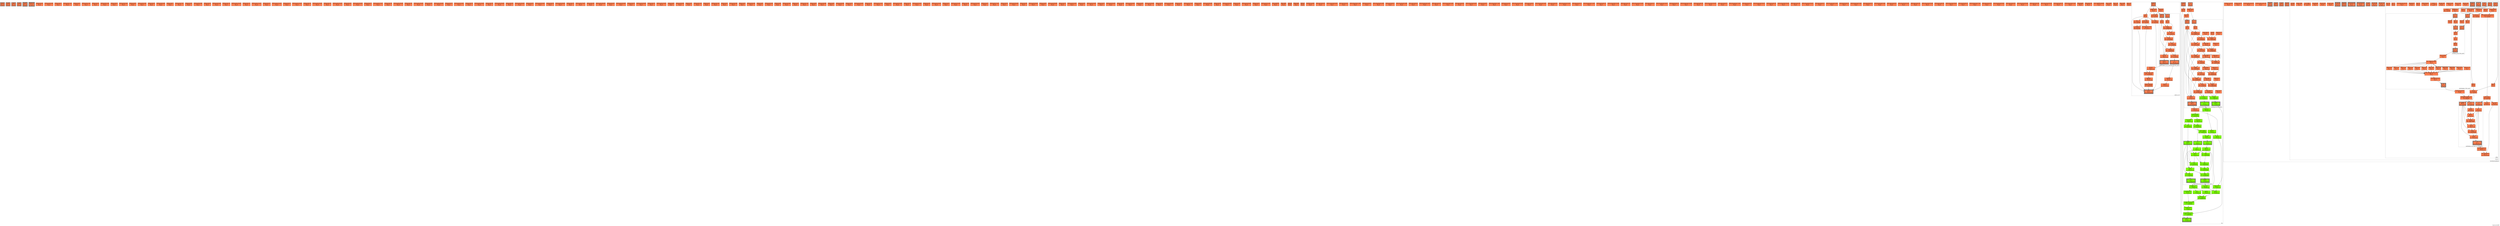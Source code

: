 digraph SA_32_32_f200
{
	//graph drawing options
	label=SA_32_32_f200;
	labelloc=bottom;
	labeljust=right;
	ratio=auto;
	nodesep=0.25;
	ranksep=0.5;

	//input/output signals of operator SA_32_32_f200
	rowsA__SA_32_32_f200 [ label="rowsA\ndT = 0\n(0, 0)", shape=box, color=black, style="bold, filled", fillcolor=coral, peripheries=2 ];
	colsB__SA_32_32_f200 [ label="colsB\ndT = 0\n(0, 0)", shape=box, color=black, style="bold, filled", fillcolor=coral, peripheries=2 ];
	SOB__SA_32_32_f200 [ label="SOB\ndT = 0\n(0, 0)", shape=box, color=black, style="bold, filled", fillcolor=coral, peripheries=2 ];
	EOB__SA_32_32_f200 [ label="EOB\ndT = 0\n(0, 0)", shape=box, color=black, style="bold, filled", fillcolor=coral, peripheries=2 ];
	colsC__SA_32_32_f200 [ label="colsC\ndT = 0\n(0, 0)", shape=box, color=black, style="bold, filled", fillcolor=coral, peripheries=3 ];
	EOB_Q_o__SA_32_32_f200 [ label="EOB_Q_o\ndT = 0\n(0, 0)", shape=box, color=black, style="bold, filled", fillcolor=coral, peripheries=3 ];
	{rank=same rowsA__SA_32_32_f200, colsB__SA_32_32_f200, SOB__SA_32_32_f200, EOB__SA_32_32_f200};
	{rank=same colsC__SA_32_32_f200, EOB_Q_o__SA_32_32_f200};
	//internal signals of operator SA_32_32_f200
	arith_in_row_0__SA_32_32_f200 [ label="arith_in_row_0\ndT = 0\n(0, 0)", shape=box, color=black, style=filled, fillcolor=coral, peripheries=1 ];
	arith_in_row_0_q0__SA_32_32_f200 [ label="arith_in_row_0_q0\ndT = 0\n(0, 0)", shape=box, color=black, style=filled, fillcolor=coral, peripheries=1 ];
	arith_in_row_1__SA_32_32_f200 [ label="arith_in_row_1\ndT = 0\n(0, 0)", shape=box, color=black, style=filled, fillcolor=coral, peripheries=1 ];
	arith_in_row_1_q1__SA_32_32_f200 [ label="arith_in_row_1_q1\ndT = 0\n(0, 0)", shape=box, color=black, style=filled, fillcolor=coral, peripheries=1 ];
	arith_in_row_2__SA_32_32_f200 [ label="arith_in_row_2\ndT = 0\n(0, 0)", shape=box, color=black, style=filled, fillcolor=coral, peripheries=1 ];
	arith_in_row_2_q2__SA_32_32_f200 [ label="arith_in_row_2_q2\ndT = 0\n(0, 0)", shape=box, color=black, style=filled, fillcolor=coral, peripheries=1 ];
	arith_in_row_3__SA_32_32_f200 [ label="arith_in_row_3\ndT = 0\n(0, 0)", shape=box, color=black, style=filled, fillcolor=coral, peripheries=1 ];
	arith_in_row_3_q3__SA_32_32_f200 [ label="arith_in_row_3_q3\ndT = 0\n(0, 0)", shape=box, color=black, style=filled, fillcolor=coral, peripheries=1 ];
	arith_in_row_4__SA_32_32_f200 [ label="arith_in_row_4\ndT = 0\n(0, 0)", shape=box, color=black, style=filled, fillcolor=coral, peripheries=1 ];
	arith_in_row_4_q4__SA_32_32_f200 [ label="arith_in_row_4_q4\ndT = 0\n(0, 0)", shape=box, color=black, style=filled, fillcolor=coral, peripheries=1 ];
	arith_in_row_5__SA_32_32_f200 [ label="arith_in_row_5\ndT = 0\n(0, 0)", shape=box, color=black, style=filled, fillcolor=coral, peripheries=1 ];
	arith_in_row_5_q5__SA_32_32_f200 [ label="arith_in_row_5_q5\ndT = 0\n(0, 0)", shape=box, color=black, style=filled, fillcolor=coral, peripheries=1 ];
	arith_in_row_6__SA_32_32_f200 [ label="arith_in_row_6\ndT = 0\n(0, 0)", shape=box, color=black, style=filled, fillcolor=coral, peripheries=1 ];
	arith_in_row_6_q6__SA_32_32_f200 [ label="arith_in_row_6_q6\ndT = 0\n(0, 0)", shape=box, color=black, style=filled, fillcolor=coral, peripheries=1 ];
	arith_in_row_7__SA_32_32_f200 [ label="arith_in_row_7\ndT = 0\n(0, 0)", shape=box, color=black, style=filled, fillcolor=coral, peripheries=1 ];
	arith_in_row_7_q7__SA_32_32_f200 [ label="arith_in_row_7_q7\ndT = 0\n(0, 0)", shape=box, color=black, style=filled, fillcolor=coral, peripheries=1 ];
	arith_in_row_8__SA_32_32_f200 [ label="arith_in_row_8\ndT = 0\n(0, 0)", shape=box, color=black, style=filled, fillcolor=coral, peripheries=1 ];
	arith_in_row_8_q8__SA_32_32_f200 [ label="arith_in_row_8_q8\ndT = 0\n(0, 0)", shape=box, color=black, style=filled, fillcolor=coral, peripheries=1 ];
	arith_in_row_9__SA_32_32_f200 [ label="arith_in_row_9\ndT = 0\n(0, 0)", shape=box, color=black, style=filled, fillcolor=coral, peripheries=1 ];
	arith_in_row_9_q9__SA_32_32_f200 [ label="arith_in_row_9_q9\ndT = 0\n(0, 0)", shape=box, color=black, style=filled, fillcolor=coral, peripheries=1 ];
	arith_in_row_10__SA_32_32_f200 [ label="arith_in_row_10\ndT = 0\n(0, 0)", shape=box, color=black, style=filled, fillcolor=coral, peripheries=1 ];
	arith_in_row_10_q10__SA_32_32_f200 [ label="arith_in_row_10_q10\ndT = 0\n(0, 0)", shape=box, color=black, style=filled, fillcolor=coral, peripheries=1 ];
	arith_in_row_11__SA_32_32_f200 [ label="arith_in_row_11\ndT = 0\n(0, 0)", shape=box, color=black, style=filled, fillcolor=coral, peripheries=1 ];
	arith_in_row_11_q11__SA_32_32_f200 [ label="arith_in_row_11_q11\ndT = 0\n(0, 0)", shape=box, color=black, style=filled, fillcolor=coral, peripheries=1 ];
	arith_in_row_12__SA_32_32_f200 [ label="arith_in_row_12\ndT = 0\n(0, 0)", shape=box, color=black, style=filled, fillcolor=coral, peripheries=1 ];
	arith_in_row_12_q12__SA_32_32_f200 [ label="arith_in_row_12_q12\ndT = 0\n(0, 0)", shape=box, color=black, style=filled, fillcolor=coral, peripheries=1 ];
	arith_in_row_13__SA_32_32_f200 [ label="arith_in_row_13\ndT = 0\n(0, 0)", shape=box, color=black, style=filled, fillcolor=coral, peripheries=1 ];
	arith_in_row_13_q13__SA_32_32_f200 [ label="arith_in_row_13_q13\ndT = 0\n(0, 0)", shape=box, color=black, style=filled, fillcolor=coral, peripheries=1 ];
	arith_in_row_14__SA_32_32_f200 [ label="arith_in_row_14\ndT = 0\n(0, 0)", shape=box, color=black, style=filled, fillcolor=coral, peripheries=1 ];
	arith_in_row_14_q14__SA_32_32_f200 [ label="arith_in_row_14_q14\ndT = 0\n(0, 0)", shape=box, color=black, style=filled, fillcolor=coral, peripheries=1 ];
	arith_in_row_15__SA_32_32_f200 [ label="arith_in_row_15\ndT = 0\n(0, 0)", shape=box, color=black, style=filled, fillcolor=coral, peripheries=1 ];
	arith_in_row_15_q15__SA_32_32_f200 [ label="arith_in_row_15_q15\ndT = 0\n(0, 0)", shape=box, color=black, style=filled, fillcolor=coral, peripheries=1 ];
	arith_in_row_16__SA_32_32_f200 [ label="arith_in_row_16\ndT = 0\n(0, 0)", shape=box, color=black, style=filled, fillcolor=coral, peripheries=1 ];
	arith_in_row_16_q16__SA_32_32_f200 [ label="arith_in_row_16_q16\ndT = 0\n(0, 0)", shape=box, color=black, style=filled, fillcolor=coral, peripheries=1 ];
	arith_in_row_17__SA_32_32_f200 [ label="arith_in_row_17\ndT = 0\n(0, 0)", shape=box, color=black, style=filled, fillcolor=coral, peripheries=1 ];
	arith_in_row_17_q17__SA_32_32_f200 [ label="arith_in_row_17_q17\ndT = 0\n(0, 0)", shape=box, color=black, style=filled, fillcolor=coral, peripheries=1 ];
	arith_in_row_18__SA_32_32_f200 [ label="arith_in_row_18\ndT = 0\n(0, 0)", shape=box, color=black, style=filled, fillcolor=coral, peripheries=1 ];
	arith_in_row_18_q18__SA_32_32_f200 [ label="arith_in_row_18_q18\ndT = 0\n(0, 0)", shape=box, color=black, style=filled, fillcolor=coral, peripheries=1 ];
	arith_in_row_19__SA_32_32_f200 [ label="arith_in_row_19\ndT = 0\n(0, 0)", shape=box, color=black, style=filled, fillcolor=coral, peripheries=1 ];
	arith_in_row_19_q19__SA_32_32_f200 [ label="arith_in_row_19_q19\ndT = 0\n(0, 0)", shape=box, color=black, style=filled, fillcolor=coral, peripheries=1 ];
	arith_in_row_20__SA_32_32_f200 [ label="arith_in_row_20\ndT = 0\n(0, 0)", shape=box, color=black, style=filled, fillcolor=coral, peripheries=1 ];
	arith_in_row_20_q20__SA_32_32_f200 [ label="arith_in_row_20_q20\ndT = 0\n(0, 0)", shape=box, color=black, style=filled, fillcolor=coral, peripheries=1 ];
	arith_in_row_21__SA_32_32_f200 [ label="arith_in_row_21\ndT = 0\n(0, 0)", shape=box, color=black, style=filled, fillcolor=coral, peripheries=1 ];
	arith_in_row_21_q21__SA_32_32_f200 [ label="arith_in_row_21_q21\ndT = 0\n(0, 0)", shape=box, color=black, style=filled, fillcolor=coral, peripheries=1 ];
	arith_in_row_22__SA_32_32_f200 [ label="arith_in_row_22\ndT = 0\n(0, 0)", shape=box, color=black, style=filled, fillcolor=coral, peripheries=1 ];
	arith_in_row_22_q22__SA_32_32_f200 [ label="arith_in_row_22_q22\ndT = 0\n(0, 0)", shape=box, color=black, style=filled, fillcolor=coral, peripheries=1 ];
	arith_in_row_23__SA_32_32_f200 [ label="arith_in_row_23\ndT = 0\n(0, 0)", shape=box, color=black, style=filled, fillcolor=coral, peripheries=1 ];
	arith_in_row_23_q23__SA_32_32_f200 [ label="arith_in_row_23_q23\ndT = 0\n(0, 0)", shape=box, color=black, style=filled, fillcolor=coral, peripheries=1 ];
	arith_in_row_24__SA_32_32_f200 [ label="arith_in_row_24\ndT = 0\n(0, 0)", shape=box, color=black, style=filled, fillcolor=coral, peripheries=1 ];
	arith_in_row_24_q24__SA_32_32_f200 [ label="arith_in_row_24_q24\ndT = 0\n(0, 0)", shape=box, color=black, style=filled, fillcolor=coral, peripheries=1 ];
	arith_in_row_25__SA_32_32_f200 [ label="arith_in_row_25\ndT = 0\n(0, 0)", shape=box, color=black, style=filled, fillcolor=coral, peripheries=1 ];
	arith_in_row_25_q25__SA_32_32_f200 [ label="arith_in_row_25_q25\ndT = 0\n(0, 0)", shape=box, color=black, style=filled, fillcolor=coral, peripheries=1 ];
	arith_in_row_26__SA_32_32_f200 [ label="arith_in_row_26\ndT = 0\n(0, 0)", shape=box, color=black, style=filled, fillcolor=coral, peripheries=1 ];
	arith_in_row_26_q26__SA_32_32_f200 [ label="arith_in_row_26_q26\ndT = 0\n(0, 0)", shape=box, color=black, style=filled, fillcolor=coral, peripheries=1 ];
	arith_in_row_27__SA_32_32_f200 [ label="arith_in_row_27\ndT = 0\n(0, 0)", shape=box, color=black, style=filled, fillcolor=coral, peripheries=1 ];
	arith_in_row_27_q27__SA_32_32_f200 [ label="arith_in_row_27_q27\ndT = 0\n(0, 0)", shape=box, color=black, style=filled, fillcolor=coral, peripheries=1 ];
	arith_in_row_28__SA_32_32_f200 [ label="arith_in_row_28\ndT = 0\n(0, 0)", shape=box, color=black, style=filled, fillcolor=coral, peripheries=1 ];
	arith_in_row_28_q28__SA_32_32_f200 [ label="arith_in_row_28_q28\ndT = 0\n(0, 0)", shape=box, color=black, style=filled, fillcolor=coral, peripheries=1 ];
	arith_in_row_29__SA_32_32_f200 [ label="arith_in_row_29\ndT = 0\n(0, 0)", shape=box, color=black, style=filled, fillcolor=coral, peripheries=1 ];
	arith_in_row_29_q29__SA_32_32_f200 [ label="arith_in_row_29_q29\ndT = 0\n(0, 0)", shape=box, color=black, style=filled, fillcolor=coral, peripheries=1 ];
	arith_in_row_30__SA_32_32_f200 [ label="arith_in_row_30\ndT = 0\n(0, 0)", shape=box, color=black, style=filled, fillcolor=coral, peripheries=1 ];
	arith_in_row_30_q30__SA_32_32_f200 [ label="arith_in_row_30_q30\ndT = 0\n(0, 0)", shape=box, color=black, style=filled, fillcolor=coral, peripheries=1 ];
	arith_in_row_31__SA_32_32_f200 [ label="arith_in_row_31\ndT = 0\n(0, 0)", shape=box, color=black, style=filled, fillcolor=coral, peripheries=1 ];
	arith_in_row_31_q31__SA_32_32_f200 [ label="arith_in_row_31_q31\ndT = 0\n(0, 0)", shape=box, color=black, style=filled, fillcolor=coral, peripheries=1 ];
	arith_in_col_0__SA_32_32_f200 [ label="arith_in_col_0\ndT = 0\n(0, 0)", shape=box, color=black, style=filled, fillcolor=coral, peripheries=1 ];
	arith_in_col_0_q0__SA_32_32_f200 [ label="arith_in_col_0_q0\ndT = 0\n(0, 0)", shape=box, color=black, style=filled, fillcolor=coral, peripheries=1 ];
	arith_in_col_1__SA_32_32_f200 [ label="arith_in_col_1\ndT = 0\n(0, 0)", shape=box, color=black, style=filled, fillcolor=coral, peripheries=1 ];
	arith_in_col_1_q1__SA_32_32_f200 [ label="arith_in_col_1_q1\ndT = 0\n(0, 0)", shape=box, color=black, style=filled, fillcolor=coral, peripheries=1 ];
	arith_in_col_2__SA_32_32_f200 [ label="arith_in_col_2\ndT = 0\n(0, 0)", shape=box, color=black, style=filled, fillcolor=coral, peripheries=1 ];
	arith_in_col_2_q2__SA_32_32_f200 [ label="arith_in_col_2_q2\ndT = 0\n(0, 0)", shape=box, color=black, style=filled, fillcolor=coral, peripheries=1 ];
	arith_in_col_3__SA_32_32_f200 [ label="arith_in_col_3\ndT = 0\n(0, 0)", shape=box, color=black, style=filled, fillcolor=coral, peripheries=1 ];
	arith_in_col_3_q3__SA_32_32_f200 [ label="arith_in_col_3_q3\ndT = 0\n(0, 0)", shape=box, color=black, style=filled, fillcolor=coral, peripheries=1 ];
	arith_in_col_4__SA_32_32_f200 [ label="arith_in_col_4\ndT = 0\n(0, 0)", shape=box, color=black, style=filled, fillcolor=coral, peripheries=1 ];
	arith_in_col_4_q4__SA_32_32_f200 [ label="arith_in_col_4_q4\ndT = 0\n(0, 0)", shape=box, color=black, style=filled, fillcolor=coral, peripheries=1 ];
	arith_in_col_5__SA_32_32_f200 [ label="arith_in_col_5\ndT = 0\n(0, 0)", shape=box, color=black, style=filled, fillcolor=coral, peripheries=1 ];
	arith_in_col_5_q5__SA_32_32_f200 [ label="arith_in_col_5_q5\ndT = 0\n(0, 0)", shape=box, color=black, style=filled, fillcolor=coral, peripheries=1 ];
	arith_in_col_6__SA_32_32_f200 [ label="arith_in_col_6\ndT = 0\n(0, 0)", shape=box, color=black, style=filled, fillcolor=coral, peripheries=1 ];
	arith_in_col_6_q6__SA_32_32_f200 [ label="arith_in_col_6_q6\ndT = 0\n(0, 0)", shape=box, color=black, style=filled, fillcolor=coral, peripheries=1 ];
	arith_in_col_7__SA_32_32_f200 [ label="arith_in_col_7\ndT = 0\n(0, 0)", shape=box, color=black, style=filled, fillcolor=coral, peripheries=1 ];
	arith_in_col_7_q7__SA_32_32_f200 [ label="arith_in_col_7_q7\ndT = 0\n(0, 0)", shape=box, color=black, style=filled, fillcolor=coral, peripheries=1 ];
	arith_in_col_8__SA_32_32_f200 [ label="arith_in_col_8\ndT = 0\n(0, 0)", shape=box, color=black, style=filled, fillcolor=coral, peripheries=1 ];
	arith_in_col_8_q8__SA_32_32_f200 [ label="arith_in_col_8_q8\ndT = 0\n(0, 0)", shape=box, color=black, style=filled, fillcolor=coral, peripheries=1 ];
	arith_in_col_9__SA_32_32_f200 [ label="arith_in_col_9\ndT = 0\n(0, 0)", shape=box, color=black, style=filled, fillcolor=coral, peripheries=1 ];
	arith_in_col_9_q9__SA_32_32_f200 [ label="arith_in_col_9_q9\ndT = 0\n(0, 0)", shape=box, color=black, style=filled, fillcolor=coral, peripheries=1 ];
	arith_in_col_10__SA_32_32_f200 [ label="arith_in_col_10\ndT = 0\n(0, 0)", shape=box, color=black, style=filled, fillcolor=coral, peripheries=1 ];
	arith_in_col_10_q10__SA_32_32_f200 [ label="arith_in_col_10_q10\ndT = 0\n(0, 0)", shape=box, color=black, style=filled, fillcolor=coral, peripheries=1 ];
	arith_in_col_11__SA_32_32_f200 [ label="arith_in_col_11\ndT = 0\n(0, 0)", shape=box, color=black, style=filled, fillcolor=coral, peripheries=1 ];
	arith_in_col_11_q11__SA_32_32_f200 [ label="arith_in_col_11_q11\ndT = 0\n(0, 0)", shape=box, color=black, style=filled, fillcolor=coral, peripheries=1 ];
	arith_in_col_12__SA_32_32_f200 [ label="arith_in_col_12\ndT = 0\n(0, 0)", shape=box, color=black, style=filled, fillcolor=coral, peripheries=1 ];
	arith_in_col_12_q12__SA_32_32_f200 [ label="arith_in_col_12_q12\ndT = 0\n(0, 0)", shape=box, color=black, style=filled, fillcolor=coral, peripheries=1 ];
	arith_in_col_13__SA_32_32_f200 [ label="arith_in_col_13\ndT = 0\n(0, 0)", shape=box, color=black, style=filled, fillcolor=coral, peripheries=1 ];
	arith_in_col_13_q13__SA_32_32_f200 [ label="arith_in_col_13_q13\ndT = 0\n(0, 0)", shape=box, color=black, style=filled, fillcolor=coral, peripheries=1 ];
	arith_in_col_14__SA_32_32_f200 [ label="arith_in_col_14\ndT = 0\n(0, 0)", shape=box, color=black, style=filled, fillcolor=coral, peripheries=1 ];
	arith_in_col_14_q14__SA_32_32_f200 [ label="arith_in_col_14_q14\ndT = 0\n(0, 0)", shape=box, color=black, style=filled, fillcolor=coral, peripheries=1 ];
	arith_in_col_15__SA_32_32_f200 [ label="arith_in_col_15\ndT = 0\n(0, 0)", shape=box, color=black, style=filled, fillcolor=coral, peripheries=1 ];
	arith_in_col_15_q15__SA_32_32_f200 [ label="arith_in_col_15_q15\ndT = 0\n(0, 0)", shape=box, color=black, style=filled, fillcolor=coral, peripheries=1 ];
	arith_in_col_16__SA_32_32_f200 [ label="arith_in_col_16\ndT = 0\n(0, 0)", shape=box, color=black, style=filled, fillcolor=coral, peripheries=1 ];
	arith_in_col_16_q16__SA_32_32_f200 [ label="arith_in_col_16_q16\ndT = 0\n(0, 0)", shape=box, color=black, style=filled, fillcolor=coral, peripheries=1 ];
	arith_in_col_17__SA_32_32_f200 [ label="arith_in_col_17\ndT = 0\n(0, 0)", shape=box, color=black, style=filled, fillcolor=coral, peripheries=1 ];
	arith_in_col_17_q17__SA_32_32_f200 [ label="arith_in_col_17_q17\ndT = 0\n(0, 0)", shape=box, color=black, style=filled, fillcolor=coral, peripheries=1 ];
	arith_in_col_18__SA_32_32_f200 [ label="arith_in_col_18\ndT = 0\n(0, 0)", shape=box, color=black, style=filled, fillcolor=coral, peripheries=1 ];
	arith_in_col_18_q18__SA_32_32_f200 [ label="arith_in_col_18_q18\ndT = 0\n(0, 0)", shape=box, color=black, style=filled, fillcolor=coral, peripheries=1 ];
	arith_in_col_19__SA_32_32_f200 [ label="arith_in_col_19\ndT = 0\n(0, 0)", shape=box, color=black, style=filled, fillcolor=coral, peripheries=1 ];
	arith_in_col_19_q19__SA_32_32_f200 [ label="arith_in_col_19_q19\ndT = 0\n(0, 0)", shape=box, color=black, style=filled, fillcolor=coral, peripheries=1 ];
	arith_in_col_20__SA_32_32_f200 [ label="arith_in_col_20\ndT = 0\n(0, 0)", shape=box, color=black, style=filled, fillcolor=coral, peripheries=1 ];
	arith_in_col_20_q20__SA_32_32_f200 [ label="arith_in_col_20_q20\ndT = 0\n(0, 0)", shape=box, color=black, style=filled, fillcolor=coral, peripheries=1 ];
	arith_in_col_21__SA_32_32_f200 [ label="arith_in_col_21\ndT = 0\n(0, 0)", shape=box, color=black, style=filled, fillcolor=coral, peripheries=1 ];
	arith_in_col_21_q21__SA_32_32_f200 [ label="arith_in_col_21_q21\ndT = 0\n(0, 0)", shape=box, color=black, style=filled, fillcolor=coral, peripheries=1 ];
	arith_in_col_22__SA_32_32_f200 [ label="arith_in_col_22\ndT = 0\n(0, 0)", shape=box, color=black, style=filled, fillcolor=coral, peripheries=1 ];
	arith_in_col_22_q22__SA_32_32_f200 [ label="arith_in_col_22_q22\ndT = 0\n(0, 0)", shape=box, color=black, style=filled, fillcolor=coral, peripheries=1 ];
	arith_in_col_23__SA_32_32_f200 [ label="arith_in_col_23\ndT = 0\n(0, 0)", shape=box, color=black, style=filled, fillcolor=coral, peripheries=1 ];
	arith_in_col_23_q23__SA_32_32_f200 [ label="arith_in_col_23_q23\ndT = 0\n(0, 0)", shape=box, color=black, style=filled, fillcolor=coral, peripheries=1 ];
	arith_in_col_24__SA_32_32_f200 [ label="arith_in_col_24\ndT = 0\n(0, 0)", shape=box, color=black, style=filled, fillcolor=coral, peripheries=1 ];
	arith_in_col_24_q24__SA_32_32_f200 [ label="arith_in_col_24_q24\ndT = 0\n(0, 0)", shape=box, color=black, style=filled, fillcolor=coral, peripheries=1 ];
	arith_in_col_25__SA_32_32_f200 [ label="arith_in_col_25\ndT = 0\n(0, 0)", shape=box, color=black, style=filled, fillcolor=coral, peripheries=1 ];
	arith_in_col_25_q25__SA_32_32_f200 [ label="arith_in_col_25_q25\ndT = 0\n(0, 0)", shape=box, color=black, style=filled, fillcolor=coral, peripheries=1 ];
	arith_in_col_26__SA_32_32_f200 [ label="arith_in_col_26\ndT = 0\n(0, 0)", shape=box, color=black, style=filled, fillcolor=coral, peripheries=1 ];
	arith_in_col_26_q26__SA_32_32_f200 [ label="arith_in_col_26_q26\ndT = 0\n(0, 0)", shape=box, color=black, style=filled, fillcolor=coral, peripheries=1 ];
	arith_in_col_27__SA_32_32_f200 [ label="arith_in_col_27\ndT = 0\n(0, 0)", shape=box, color=black, style=filled, fillcolor=coral, peripheries=1 ];
	arith_in_col_27_q27__SA_32_32_f200 [ label="arith_in_col_27_q27\ndT = 0\n(0, 0)", shape=box, color=black, style=filled, fillcolor=coral, peripheries=1 ];
	arith_in_col_28__SA_32_32_f200 [ label="arith_in_col_28\ndT = 0\n(0, 0)", shape=box, color=black, style=filled, fillcolor=coral, peripheries=1 ];
	arith_in_col_28_q28__SA_32_32_f200 [ label="arith_in_col_28_q28\ndT = 0\n(0, 0)", shape=box, color=black, style=filled, fillcolor=coral, peripheries=1 ];
	arith_in_col_29__SA_32_32_f200 [ label="arith_in_col_29\ndT = 0\n(0, 0)", shape=box, color=black, style=filled, fillcolor=coral, peripheries=1 ];
	arith_in_col_29_q29__SA_32_32_f200 [ label="arith_in_col_29_q29\ndT = 0\n(0, 0)", shape=box, color=black, style=filled, fillcolor=coral, peripheries=1 ];
	arith_in_col_30__SA_32_32_f200 [ label="arith_in_col_30\ndT = 0\n(0, 0)", shape=box, color=black, style=filled, fillcolor=coral, peripheries=1 ];
	arith_in_col_30_q30__SA_32_32_f200 [ label="arith_in_col_30_q30\ndT = 0\n(0, 0)", shape=box, color=black, style=filled, fillcolor=coral, peripheries=1 ];
	arith_in_col_31__SA_32_32_f200 [ label="arith_in_col_31\ndT = 0\n(0, 0)", shape=box, color=black, style=filled, fillcolor=coral, peripheries=1 ];
	arith_in_col_31_q31__SA_32_32_f200 [ label="arith_in_col_31_q31\ndT = 0\n(0, 0)", shape=box, color=black, style=filled, fillcolor=coral, peripheries=1 ];
	colsC_LAICPT2__SA_32_32_f200 [ label="colsC_LAICPT2\ndT = 0\n(0, 0)", shape=box, color=black, style=filled, fillcolor=coral, peripheries=1 ];
	SOB_select__SA_32_32_f200 [ label="SOB_select\ndT = 0\n(0, 0)", shape=box, color=black, style=filled, fillcolor=coral, peripheries=1 ];
	SOB_q0__SA_32_32_f200 [ label="SOB_q0\ndT = 0\n(0, 0)", shape=box, color=black, style=filled, fillcolor=coral, peripheries=1 ];
	EOB_select__SA_32_32_f200 [ label="EOB_select\ndT = 0\n(0, 0)", shape=box, color=black, style=filled, fillcolor=coral, peripheries=1 ];
	EOB_q0__SA_32_32_f200 [ label="EOB_q0\ndT = 0\n(0, 0)", shape=box, color=black, style=filled, fillcolor=coral, peripheries=1 ];
	LAICPT2_to_arith__SA_32_32_f200 [ label="LAICPT2_to_arith\ndT = 0\n(0, 0)", shape=box, color=black, style=filled, fillcolor=coral, peripheries=1 ];
	arith_out_col_out_0__SA_32_32_f200 [ label="arith_out_col_out_0\ndT = 0\n(0, 0)", shape=box, color=black, style=filled, fillcolor=coral, peripheries=1 ];
	arith_out_col_out_0_q31__SA_32_32_f200 [ label="arith_out_col_out_0_q31\ndT = 0\n(0, 0)", shape=box, color=black, style=filled, fillcolor=coral, peripheries=1 ];
	arith_out_col_out_1__SA_32_32_f200 [ label="arith_out_col_out_1\ndT = 0\n(0, 0)", shape=box, color=black, style=filled, fillcolor=coral, peripheries=1 ];
	arith_out_col_out_1_q30__SA_32_32_f200 [ label="arith_out_col_out_1_q30\ndT = 0\n(0, 0)", shape=box, color=black, style=filled, fillcolor=coral, peripheries=1 ];
	arith_out_col_out_2__SA_32_32_f200 [ label="arith_out_col_out_2\ndT = 0\n(0, 0)", shape=box, color=black, style=filled, fillcolor=coral, peripheries=1 ];
	arith_out_col_out_2_q29__SA_32_32_f200 [ label="arith_out_col_out_2_q29\ndT = 0\n(0, 0)", shape=box, color=black, style=filled, fillcolor=coral, peripheries=1 ];
	arith_out_col_out_3__SA_32_32_f200 [ label="arith_out_col_out_3\ndT = 0\n(0, 0)", shape=box, color=black, style=filled, fillcolor=coral, peripheries=1 ];
	arith_out_col_out_3_q28__SA_32_32_f200 [ label="arith_out_col_out_3_q28\ndT = 0\n(0, 0)", shape=box, color=black, style=filled, fillcolor=coral, peripheries=1 ];
	arith_out_col_out_4__SA_32_32_f200 [ label="arith_out_col_out_4\ndT = 0\n(0, 0)", shape=box, color=black, style=filled, fillcolor=coral, peripheries=1 ];
	arith_out_col_out_4_q27__SA_32_32_f200 [ label="arith_out_col_out_4_q27\ndT = 0\n(0, 0)", shape=box, color=black, style=filled, fillcolor=coral, peripheries=1 ];
	arith_out_col_out_5__SA_32_32_f200 [ label="arith_out_col_out_5\ndT = 0\n(0, 0)", shape=box, color=black, style=filled, fillcolor=coral, peripheries=1 ];
	arith_out_col_out_5_q26__SA_32_32_f200 [ label="arith_out_col_out_5_q26\ndT = 0\n(0, 0)", shape=box, color=black, style=filled, fillcolor=coral, peripheries=1 ];
	arith_out_col_out_6__SA_32_32_f200 [ label="arith_out_col_out_6\ndT = 0\n(0, 0)", shape=box, color=black, style=filled, fillcolor=coral, peripheries=1 ];
	arith_out_col_out_6_q25__SA_32_32_f200 [ label="arith_out_col_out_6_q25\ndT = 0\n(0, 0)", shape=box, color=black, style=filled, fillcolor=coral, peripheries=1 ];
	arith_out_col_out_7__SA_32_32_f200 [ label="arith_out_col_out_7\ndT = 0\n(0, 0)", shape=box, color=black, style=filled, fillcolor=coral, peripheries=1 ];
	arith_out_col_out_7_q24__SA_32_32_f200 [ label="arith_out_col_out_7_q24\ndT = 0\n(0, 0)", shape=box, color=black, style=filled, fillcolor=coral, peripheries=1 ];
	arith_out_col_out_8__SA_32_32_f200 [ label="arith_out_col_out_8\ndT = 0\n(0, 0)", shape=box, color=black, style=filled, fillcolor=coral, peripheries=1 ];
	arith_out_col_out_8_q23__SA_32_32_f200 [ label="arith_out_col_out_8_q23\ndT = 0\n(0, 0)", shape=box, color=black, style=filled, fillcolor=coral, peripheries=1 ];
	arith_out_col_out_9__SA_32_32_f200 [ label="arith_out_col_out_9\ndT = 0\n(0, 0)", shape=box, color=black, style=filled, fillcolor=coral, peripheries=1 ];
	arith_out_col_out_9_q22__SA_32_32_f200 [ label="arith_out_col_out_9_q22\ndT = 0\n(0, 0)", shape=box, color=black, style=filled, fillcolor=coral, peripheries=1 ];
	arith_out_col_out_10__SA_32_32_f200 [ label="arith_out_col_out_10\ndT = 0\n(0, 0)", shape=box, color=black, style=filled, fillcolor=coral, peripheries=1 ];
	arith_out_col_out_10_q21__SA_32_32_f200 [ label="arith_out_col_out_10_q21\ndT = 0\n(0, 0)", shape=box, color=black, style=filled, fillcolor=coral, peripheries=1 ];
	arith_out_col_out_11__SA_32_32_f200 [ label="arith_out_col_out_11\ndT = 0\n(0, 0)", shape=box, color=black, style=filled, fillcolor=coral, peripheries=1 ];
	arith_out_col_out_11_q20__SA_32_32_f200 [ label="arith_out_col_out_11_q20\ndT = 0\n(0, 0)", shape=box, color=black, style=filled, fillcolor=coral, peripheries=1 ];
	arith_out_col_out_12__SA_32_32_f200 [ label="arith_out_col_out_12\ndT = 0\n(0, 0)", shape=box, color=black, style=filled, fillcolor=coral, peripheries=1 ];
	arith_out_col_out_12_q19__SA_32_32_f200 [ label="arith_out_col_out_12_q19\ndT = 0\n(0, 0)", shape=box, color=black, style=filled, fillcolor=coral, peripheries=1 ];
	arith_out_col_out_13__SA_32_32_f200 [ label="arith_out_col_out_13\ndT = 0\n(0, 0)", shape=box, color=black, style=filled, fillcolor=coral, peripheries=1 ];
	arith_out_col_out_13_q18__SA_32_32_f200 [ label="arith_out_col_out_13_q18\ndT = 0\n(0, 0)", shape=box, color=black, style=filled, fillcolor=coral, peripheries=1 ];
	arith_out_col_out_14__SA_32_32_f200 [ label="arith_out_col_out_14\ndT = 0\n(0, 0)", shape=box, color=black, style=filled, fillcolor=coral, peripheries=1 ];
	arith_out_col_out_14_q17__SA_32_32_f200 [ label="arith_out_col_out_14_q17\ndT = 0\n(0, 0)", shape=box, color=black, style=filled, fillcolor=coral, peripheries=1 ];
	arith_out_col_out_15__SA_32_32_f200 [ label="arith_out_col_out_15\ndT = 0\n(0, 0)", shape=box, color=black, style=filled, fillcolor=coral, peripheries=1 ];
	arith_out_col_out_15_q16__SA_32_32_f200 [ label="arith_out_col_out_15_q16\ndT = 0\n(0, 0)", shape=box, color=black, style=filled, fillcolor=coral, peripheries=1 ];
	arith_out_col_out_16__SA_32_32_f200 [ label="arith_out_col_out_16\ndT = 0\n(0, 0)", shape=box, color=black, style=filled, fillcolor=coral, peripheries=1 ];
	arith_out_col_out_16_q15__SA_32_32_f200 [ label="arith_out_col_out_16_q15\ndT = 0\n(0, 0)", shape=box, color=black, style=filled, fillcolor=coral, peripheries=1 ];
	arith_out_col_out_17__SA_32_32_f200 [ label="arith_out_col_out_17\ndT = 0\n(0, 0)", shape=box, color=black, style=filled, fillcolor=coral, peripheries=1 ];
	arith_out_col_out_17_q14__SA_32_32_f200 [ label="arith_out_col_out_17_q14\ndT = 0\n(0, 0)", shape=box, color=black, style=filled, fillcolor=coral, peripheries=1 ];
	arith_out_col_out_18__SA_32_32_f200 [ label="arith_out_col_out_18\ndT = 0\n(0, 0)", shape=box, color=black, style=filled, fillcolor=coral, peripheries=1 ];
	arith_out_col_out_18_q13__SA_32_32_f200 [ label="arith_out_col_out_18_q13\ndT = 0\n(0, 0)", shape=box, color=black, style=filled, fillcolor=coral, peripheries=1 ];
	arith_out_col_out_19__SA_32_32_f200 [ label="arith_out_col_out_19\ndT = 0\n(0, 0)", shape=box, color=black, style=filled, fillcolor=coral, peripheries=1 ];
	arith_out_col_out_19_q12__SA_32_32_f200 [ label="arith_out_col_out_19_q12\ndT = 0\n(0, 0)", shape=box, color=black, style=filled, fillcolor=coral, peripheries=1 ];
	arith_out_col_out_20__SA_32_32_f200 [ label="arith_out_col_out_20\ndT = 0\n(0, 0)", shape=box, color=black, style=filled, fillcolor=coral, peripheries=1 ];
	arith_out_col_out_20_q11__SA_32_32_f200 [ label="arith_out_col_out_20_q11\ndT = 0\n(0, 0)", shape=box, color=black, style=filled, fillcolor=coral, peripheries=1 ];
	arith_out_col_out_21__SA_32_32_f200 [ label="arith_out_col_out_21\ndT = 0\n(0, 0)", shape=box, color=black, style=filled, fillcolor=coral, peripheries=1 ];
	arith_out_col_out_21_q10__SA_32_32_f200 [ label="arith_out_col_out_21_q10\ndT = 0\n(0, 0)", shape=box, color=black, style=filled, fillcolor=coral, peripheries=1 ];
	arith_out_col_out_22__SA_32_32_f200 [ label="arith_out_col_out_22\ndT = 0\n(0, 0)", shape=box, color=black, style=filled, fillcolor=coral, peripheries=1 ];
	arith_out_col_out_22_q9__SA_32_32_f200 [ label="arith_out_col_out_22_q9\ndT = 0\n(0, 0)", shape=box, color=black, style=filled, fillcolor=coral, peripheries=1 ];
	arith_out_col_out_23__SA_32_32_f200 [ label="arith_out_col_out_23\ndT = 0\n(0, 0)", shape=box, color=black, style=filled, fillcolor=coral, peripheries=1 ];
	arith_out_col_out_23_q8__SA_32_32_f200 [ label="arith_out_col_out_23_q8\ndT = 0\n(0, 0)", shape=box, color=black, style=filled, fillcolor=coral, peripheries=1 ];
	arith_out_col_out_24__SA_32_32_f200 [ label="arith_out_col_out_24\ndT = 0\n(0, 0)", shape=box, color=black, style=filled, fillcolor=coral, peripheries=1 ];
	arith_out_col_out_24_q7__SA_32_32_f200 [ label="arith_out_col_out_24_q7\ndT = 0\n(0, 0)", shape=box, color=black, style=filled, fillcolor=coral, peripheries=1 ];
	arith_out_col_out_25__SA_32_32_f200 [ label="arith_out_col_out_25\ndT = 0\n(0, 0)", shape=box, color=black, style=filled, fillcolor=coral, peripheries=1 ];
	arith_out_col_out_25_q6__SA_32_32_f200 [ label="arith_out_col_out_25_q6\ndT = 0\n(0, 0)", shape=box, color=black, style=filled, fillcolor=coral, peripheries=1 ];
	arith_out_col_out_26__SA_32_32_f200 [ label="arith_out_col_out_26\ndT = 0\n(0, 0)", shape=box, color=black, style=filled, fillcolor=coral, peripheries=1 ];
	arith_out_col_out_26_q5__SA_32_32_f200 [ label="arith_out_col_out_26_q5\ndT = 0\n(0, 0)", shape=box, color=black, style=filled, fillcolor=coral, peripheries=1 ];
	arith_out_col_out_27__SA_32_32_f200 [ label="arith_out_col_out_27\ndT = 0\n(0, 0)", shape=box, color=black, style=filled, fillcolor=coral, peripheries=1 ];
	arith_out_col_out_27_q4__SA_32_32_f200 [ label="arith_out_col_out_27_q4\ndT = 0\n(0, 0)", shape=box, color=black, style=filled, fillcolor=coral, peripheries=1 ];
	arith_out_col_out_28__SA_32_32_f200 [ label="arith_out_col_out_28\ndT = 0\n(0, 0)", shape=box, color=black, style=filled, fillcolor=coral, peripheries=1 ];
	arith_out_col_out_28_q3__SA_32_32_f200 [ label="arith_out_col_out_28_q3\ndT = 0\n(0, 0)", shape=box, color=black, style=filled, fillcolor=coral, peripheries=1 ];
	arith_out_col_out_29__SA_32_32_f200 [ label="arith_out_col_out_29\ndT = 0\n(0, 0)", shape=box, color=black, style=filled, fillcolor=coral, peripheries=1 ];
	arith_out_col_out_29_q2__SA_32_32_f200 [ label="arith_out_col_out_29_q2\ndT = 0\n(0, 0)", shape=box, color=black, style=filled, fillcolor=coral, peripheries=1 ];
	arith_out_col_out_30__SA_32_32_f200 [ label="arith_out_col_out_30\ndT = 0\n(0, 0)", shape=box, color=black, style=filled, fillcolor=coral, peripheries=1 ];
	arith_out_col_out_30_q1__SA_32_32_f200 [ label="arith_out_col_out_30_q1\ndT = 0\n(0, 0)", shape=box, color=black, style=filled, fillcolor=coral, peripheries=1 ];
	arith_out_col_out_31__SA_32_32_f200 [ label="arith_out_col_out_31\ndT = 0\n(0, 0)", shape=box, color=black, style=filled, fillcolor=coral, peripheries=1 ];
	arith_out_col_out_31_q0__SA_32_32_f200 [ label="arith_out_col_out_31_q0\ndT = 0\n(0, 0)", shape=box, color=black, style=filled, fillcolor=coral, peripheries=1 ];
	EOB_aligned__SA_32_32_f200 [ label="EOB_aligned\ndT = 0\n(0, 0)", shape=box, color=black, style=filled, fillcolor=coral, peripheries=1 ];
	EOB_select_d0__SA_32_32_f200 [ label="EOB_select_d0\ndT = 0\n(0, 0)", shape=box, color=black, style=filled, fillcolor=coral, peripheries=1 ];
	colsC_LAICPT2_muxed__SA_32_32_f200 [ label="colsC_LAICPT2_muxed\ndT = 0\n(0, 0)", shape=box, color=black, style=filled, fillcolor=coral, peripheries=1 ];
	rows_i_arith__SA_32_32_f200 [ label="rows_i_arith\ndT = 0\n(0, 0)", shape=box, color=black, style=filled, fillcolor=coral, peripheries=1 ];
	rows_i_s3__SA_32_32_f200 [ label="rows_i_s3\ndT = 0\n(0, 0)", shape=box, color=black, style=filled, fillcolor=coral, peripheries=1 ];
	cols_j_arith__SA_32_32_f200 [ label="cols_j_arith\ndT = 0\n(0, 0)", shape=box, color=black, style=filled, fillcolor=coral, peripheries=1 ];
	cols_j_s3__SA_32_32_f200 [ label="cols_j_s3\ndT = 0\n(0, 0)", shape=box, color=black, style=filled, fillcolor=coral, peripheries=1 ];

	//subcomponents of operator SA_32_32_f200

	subgraph cluster_Arith_to_S3
	{
		//graph drawing options
		label=Arith_to_S3;
		labelloc=bottom;
		labeljust=right;
		style="bold, dotted";
		ratio=auto;
		nodesep=0.25;
		ranksep=0.5;

		//input/output signals of operator Arith_to_S3
		arith_i__Arith_to_S3 [ label="arith_i\ndT = 0\n(0, 0)", shape=box, color=black, style="bold, filled", fillcolor=coral, peripheries=2 ];
		S3_o__Arith_to_S3 [ label="S3_o\ndT = 0\n(0, 2.38542e-09)", shape=box, color=black, style="bold, filled", fillcolor=coral, peripheries=3 ];
		{rank=same arith_i__Arith_to_S3};
		{rank=same S3_o__Arith_to_S3};
		//internal signals of operator Arith_to_S3
		sign__Arith_to_S3 [ label="sign\ndT = 0\n(0, 0)", shape=box, color=black, style=filled, fillcolor=coral, peripheries=1 ];
		regime_check__Arith_to_S3 [ label="regime_check\ndT = 0\n(0, 0)", shape=box, color=black, style=filled, fillcolor=coral, peripheries=1 ];
		remainder__Arith_to_S3 [ label="remainder\ndT = 0\n(0, 0)", shape=box, color=black, style=filled, fillcolor=coral, peripheries=1 ];
		not_s__Arith_to_S3 [ label="not_s\ndT = 2.15e-10\n(0, 2.15e-10)", shape=box, color=black, style=filled, fillcolor=coral, peripheries=1 ];
		zero_NAR__Arith_to_S3 [ label="zero_NAR\ndT = 4.72e-10\n(0, 4.72e-10)", shape=box, color=black, style=filled, fillcolor=coral, peripheries=1 ];
		is_NAR__Arith_to_S3 [ label="is_NAR\ndT = 2.15e-10\n(0, 6.87e-10)", shape=box, color=black, style=filled, fillcolor=coral, peripheries=1 ];
		implicit__Arith_to_S3 [ label="implicit\ndT = 2.15e-10\n(0, 6.87e-10)", shape=box, color=black, style=filled, fillcolor=coral, peripheries=1 ];
		neg_count__Arith_to_S3 [ label="neg_count\ndT = 2.15e-10\n(0, 2.15e-10)", shape=box, color=black, style=filled, fillcolor=coral, peripheries=1 ];
		lzCount__Arith_to_S3 [ label="lzCount\ndT = 0\n(0, 1.69842e-09)", shape=box, color=black, style=filled, fillcolor=coral, peripheries=1 ];
		usefulBits__Arith_to_S3 [ label="usefulBits\ndT = 0\n(0, 1.91342e-09)", shape=box, color=black, style=filled, fillcolor=coral, peripheries=1 ];
		extended_neg_count__Arith_to_S3 [ label="extended_neg_count\ndT = 0\n(0, 2.15e-10)", shape=box, color=black, style=filled, fillcolor=coral, peripheries=1 ];
		comp2_range_count__Arith_to_S3 [ label="comp2_range_count\ndT = 2.15e-10\n(0, 1.91342e-09)", shape=box, color=black, style=filled, fillcolor=coral, peripheries=1 ];
		fraction__Arith_to_S3 [ label="fraction\ndT = 0\n(0, 1.91342e-09)", shape=box, color=black, style=filled, fillcolor=coral, peripheries=1 ];
		exponent__Arith_to_S3 [ label="exponent\ndT = 0\n(0, 1.91342e-09)", shape=box, color=black, style=filled, fillcolor=coral, peripheries=1 ];
		biased_exponent__Arith_to_S3 [ label="biased_exponent\ndT = 4.72e-10\n(0, 2.38542e-09)", shape=box, color=black, style=filled, fillcolor=coral, peripheries=1 ];

		//subcomponents of operator Arith_to_S3

		subgraph cluster_LZOCShifter_6_to_6_counting_8_F200_uid18
		{
			//graph drawing options
			label=LZOCShifter_6_to_6_counting_8_F200_uid18;
			labelloc=bottom;
			labeljust=right;
			style="bold, dotted";
			ratio=auto;
			nodesep=0.25;
			ranksep=0.5;

			//input/output signals of operator LZOCShifter_6_to_6_counting_8_F200_uid18
			I__LZOCShifter_6_to_6_counting_8_F200_uid18 [ label="I\ndT = 0\n(0, 0)", shape=box, color=black, style="bold, filled", fillcolor=coral, peripheries=2 ];
			OZb__LZOCShifter_6_to_6_counting_8_F200_uid18 [ label="OZb\ndT = 0\n(0, 0)", shape=box, color=black, style="bold, filled", fillcolor=coral, peripheries=2 ];
			Count__LZOCShifter_6_to_6_counting_8_F200_uid18 [ label="Count\ndT = 0\n(0, 1.69842e-09)", shape=box, color=black, style="bold, filled", fillcolor=coral, peripheries=3 ];
			O__LZOCShifter_6_to_6_counting_8_F200_uid18 [ label="O\ndT = 0\n(0, 1.91342e-09)", shape=box, color=black, style="bold, filled", fillcolor=coral, peripheries=3 ];
			{rank=same I__LZOCShifter_6_to_6_counting_8_F200_uid18, OZb__LZOCShifter_6_to_6_counting_8_F200_uid18};
			{rank=same Count__LZOCShifter_6_to_6_counting_8_F200_uid18, O__LZOCShifter_6_to_6_counting_8_F200_uid18};
			//internal signals of operator LZOCShifter_6_to_6_counting_8_F200_uid18
			level3__LZOCShifter_6_to_6_counting_8_F200_uid18 [ label="level3\ndT = 0\n(0, 0)", shape=box, color=black, style=filled, fillcolor=coral, peripheries=1 ];
			sozb__LZOCShifter_6_to_6_counting_8_F200_uid18 [ label="sozb\ndT = 0\n(0, 0)", shape=box, color=black, style=filled, fillcolor=coral, peripheries=1 ];
			count2__LZOCShifter_6_to_6_counting_8_F200_uid18 [ label="count2\ndT = 4.24058e-10\n(0, 4.24058e-10)", shape=box, color=black, style=filled, fillcolor=coral, peripheries=1 ];
			level2__LZOCShifter_6_to_6_counting_8_F200_uid18 [ label="level2\ndT = 2.15e-10\n(0, 6.39058e-10)", shape=box, color=black, style=filled, fillcolor=coral, peripheries=1 ];
			count1__LZOCShifter_6_to_6_counting_8_F200_uid18 [ label="count1\ndT = 4.22183e-10\n(0, 1.06124e-09)", shape=box, color=black, style=filled, fillcolor=coral, peripheries=1 ];
			level1__LZOCShifter_6_to_6_counting_8_F200_uid18 [ label="level1\ndT = 2.15e-10\n(0, 1.27624e-09)", shape=box, color=black, style=filled, fillcolor=coral, peripheries=1 ];
			count0__LZOCShifter_6_to_6_counting_8_F200_uid18 [ label="count0\ndT = 4.22183e-10\n(0, 1.69842e-09)", shape=box, color=black, style=filled, fillcolor=coral, peripheries=1 ];
			level0__LZOCShifter_6_to_6_counting_8_F200_uid18 [ label="level0\ndT = 2.15e-10\n(0, 1.91342e-09)", shape=box, color=black, style=filled, fillcolor=coral, peripheries=1 ];
			sCount__LZOCShifter_6_to_6_counting_8_F200_uid18 [ label="sCount\ndT = 0\n(0, 1.69842e-09)", shape=box, color=black, style=filled, fillcolor=coral, peripheries=1 ];

			//subcomponents of operator LZOCShifter_6_to_6_counting_8_F200_uid18

			//input and internal signal connections of operator LZOCShifter_6_to_6_counting_8_F200_uid18
			I__LZOCShifter_6_to_6_counting_8_F200_uid18 -> level3__LZOCShifter_6_to_6_counting_8_F200_uid18 [ arrowhead=normal, arrowsize=1.0, arrowtail=normal, color=black, dir=forward  ];
			OZb__LZOCShifter_6_to_6_counting_8_F200_uid18 -> sozb__LZOCShifter_6_to_6_counting_8_F200_uid18 [ arrowhead=normal, arrowsize=1.0, arrowtail=normal, color=black, dir=forward  ];
			level3__LZOCShifter_6_to_6_counting_8_F200_uid18 -> count2__LZOCShifter_6_to_6_counting_8_F200_uid18 [ arrowhead=normal, arrowsize=1.0, arrowtail=normal, color=black, dir=forward  ];
			level3__LZOCShifter_6_to_6_counting_8_F200_uid18 -> level2__LZOCShifter_6_to_6_counting_8_F200_uid18 [ arrowhead=normal, arrowsize=1.0, arrowtail=normal, color=black, dir=forward  ];
			sozb__LZOCShifter_6_to_6_counting_8_F200_uid18 -> count2__LZOCShifter_6_to_6_counting_8_F200_uid18 [ arrowhead=normal, arrowsize=1.0, arrowtail=normal, color=black, dir=forward  ];
			sozb__LZOCShifter_6_to_6_counting_8_F200_uid18 -> count1__LZOCShifter_6_to_6_counting_8_F200_uid18 [ arrowhead=normal, arrowsize=1.0, arrowtail=normal, color=black, dir=forward  ];
			sozb__LZOCShifter_6_to_6_counting_8_F200_uid18 -> count0__LZOCShifter_6_to_6_counting_8_F200_uid18 [ arrowhead=normal, arrowsize=1.0, arrowtail=normal, color=black, dir=forward  ];
			count2__LZOCShifter_6_to_6_counting_8_F200_uid18 -> level2__LZOCShifter_6_to_6_counting_8_F200_uid18 [ arrowhead=normal, arrowsize=1.0, arrowtail=normal, color=black, dir=forward  ];
			count2__LZOCShifter_6_to_6_counting_8_F200_uid18 -> sCount__LZOCShifter_6_to_6_counting_8_F200_uid18 [ arrowhead=normal, arrowsize=1.0, arrowtail=normal, color=black, dir=forward  ];
			level2__LZOCShifter_6_to_6_counting_8_F200_uid18 -> count1__LZOCShifter_6_to_6_counting_8_F200_uid18 [ arrowhead=normal, arrowsize=1.0, arrowtail=normal, color=black, dir=forward  ];
			level2__LZOCShifter_6_to_6_counting_8_F200_uid18 -> level1__LZOCShifter_6_to_6_counting_8_F200_uid18 [ arrowhead=normal, arrowsize=1.0, arrowtail=normal, color=black, dir=forward  ];
			count1__LZOCShifter_6_to_6_counting_8_F200_uid18 -> level1__LZOCShifter_6_to_6_counting_8_F200_uid18 [ arrowhead=normal, arrowsize=1.0, arrowtail=normal, color=black, dir=forward  ];
			count1__LZOCShifter_6_to_6_counting_8_F200_uid18 -> sCount__LZOCShifter_6_to_6_counting_8_F200_uid18 [ arrowhead=normal, arrowsize=1.0, arrowtail=normal, color=black, dir=forward  ];
			level1__LZOCShifter_6_to_6_counting_8_F200_uid18 -> count0__LZOCShifter_6_to_6_counting_8_F200_uid18 [ arrowhead=normal, arrowsize=1.0, arrowtail=normal, color=black, dir=forward  ];
			level1__LZOCShifter_6_to_6_counting_8_F200_uid18 -> level0__LZOCShifter_6_to_6_counting_8_F200_uid18 [ arrowhead=normal, arrowsize=1.0, arrowtail=normal, color=black, dir=forward  ];
			count0__LZOCShifter_6_to_6_counting_8_F200_uid18 -> level0__LZOCShifter_6_to_6_counting_8_F200_uid18 [ arrowhead=normal, arrowsize=1.0, arrowtail=normal, color=black, dir=forward  ];
			count0__LZOCShifter_6_to_6_counting_8_F200_uid18 -> sCount__LZOCShifter_6_to_6_counting_8_F200_uid18 [ arrowhead=normal, arrowsize=1.0, arrowtail=normal, color=black, dir=forward  ];
			level0__LZOCShifter_6_to_6_counting_8_F200_uid18 -> O__LZOCShifter_6_to_6_counting_8_F200_uid18 [ arrowhead=normal, arrowsize=1.0, arrowtail=normal, color=black, dir=forward  ];
			sCount__LZOCShifter_6_to_6_counting_8_F200_uid18 -> Count__LZOCShifter_6_to_6_counting_8_F200_uid18 [ arrowhead=normal, arrowsize=1.0, arrowtail=normal, color=black, dir=forward  ];
		}

			//output signal connections of operator LZOCShifter_6_to_6_counting_8_F200_uid18
			Count__LZOCShifter_6_to_6_counting_8_F200_uid18 -> lzCount__Arith_to_S3 [ arrowhead=normal, arrowsize=1.0, arrowtail=normal, color=black, dir=forward  ];
			O__LZOCShifter_6_to_6_counting_8_F200_uid18 -> usefulBits__Arith_to_S3 [ arrowhead=normal, arrowsize=1.0, arrowtail=normal, color=black, dir=forward  ];

		//input and internal signal connections of operator Arith_to_S3
		arith_i__Arith_to_S3 -> sign__Arith_to_S3 [ arrowhead=normal, arrowsize=1.0, arrowtail=normal, color=black, dir=forward  ];
		arith_i__Arith_to_S3 -> regime_check__Arith_to_S3 [ arrowhead=normal, arrowsize=1.0, arrowtail=normal, color=black, dir=forward  ];
		arith_i__Arith_to_S3 -> remainder__Arith_to_S3 [ arrowhead=normal, arrowsize=1.0, arrowtail=normal, color=black, dir=forward  ];
		sign__Arith_to_S3 -> not_s__Arith_to_S3 [ arrowhead=normal, arrowsize=1.0, arrowtail=normal, color=black, dir=forward  ];
		sign__Arith_to_S3 -> is_NAR__Arith_to_S3 [ arrowhead=normal, arrowsize=1.0, arrowtail=normal, color=black, dir=forward  ];
		sign__Arith_to_S3 -> neg_count__Arith_to_S3 [ arrowhead=normal, arrowsize=1.0, arrowtail=normal, color=black, dir=forward  ];
		sign__Arith_to_S3 -> S3_o__Arith_to_S3 [ arrowhead=normal, arrowsize=1.0, arrowtail=normal, color=black, dir=forward  ];
		regime_check__Arith_to_S3 -> zero_NAR__Arith_to_S3 [ arrowhead=normal, arrowsize=1.0, arrowtail=normal, color=black, dir=forward  ];
		regime_check__Arith_to_S3 -> neg_count__Arith_to_S3 [ arrowhead=normal, arrowsize=1.0, arrowtail=normal, color=black, dir=forward  ];
		regime_check__Arith_to_S3 -> OZb__LZOCShifter_6_to_6_counting_8_F200_uid18 [ arrowhead=normal, arrowsize=1.0, arrowtail=normal, color=black, dir=forward  ];
		remainder__Arith_to_S3 -> zero_NAR__Arith_to_S3 [ arrowhead=normal, arrowsize=1.0, arrowtail=normal, color=black, dir=forward  ];
		remainder__Arith_to_S3 -> I__LZOCShifter_6_to_6_counting_8_F200_uid18 [ arrowhead=normal, arrowsize=1.0, arrowtail=normal, color=black, dir=forward  ];
		not_s__Arith_to_S3 -> implicit__Arith_to_S3 [ arrowhead=normal, arrowsize=1.0, arrowtail=normal, color=black, dir=forward  ];
		zero_NAR__Arith_to_S3 -> is_NAR__Arith_to_S3 [ arrowhead=normal, arrowsize=1.0, arrowtail=normal, color=black, dir=forward  ];
		zero_NAR__Arith_to_S3 -> implicit__Arith_to_S3 [ arrowhead=normal, arrowsize=1.0, arrowtail=normal, color=black, dir=forward  ];
		is_NAR__Arith_to_S3 -> S3_o__Arith_to_S3 [ arrowhead=normal, arrowsize=1.0, arrowtail=normal, color=black, dir=forward  ];
		implicit__Arith_to_S3 -> S3_o__Arith_to_S3 [ arrowhead=normal, arrowsize=1.0, arrowtail=normal, color=black, dir=forward  ];
		neg_count__Arith_to_S3 -> extended_neg_count__Arith_to_S3 [ arrowhead=normal, arrowsize=1.0, arrowtail=normal, color=black, dir=forward  ];
		lzCount__Arith_to_S3 -> comp2_range_count__Arith_to_S3 [ arrowhead=normal, arrowsize=1.0, arrowtail=normal, color=black, dir=forward  ];
		usefulBits__Arith_to_S3 -> fraction__Arith_to_S3 [ arrowhead=normal, arrowsize=1.0, arrowtail=normal, color=black, dir=forward  ];
		extended_neg_count__Arith_to_S3 -> comp2_range_count__Arith_to_S3 [ arrowhead=normal, arrowsize=1.0, arrowtail=normal, color=black, dir=forward  ];
		comp2_range_count__Arith_to_S3 -> exponent__Arith_to_S3 [ arrowhead=normal, arrowsize=1.0, arrowtail=normal, color=black, dir=forward  ];
		fraction__Arith_to_S3 -> S3_o__Arith_to_S3 [ arrowhead=normal, arrowsize=1.0, arrowtail=normal, color=black, dir=forward  ];
		exponent__Arith_to_S3 -> biased_exponent__Arith_to_S3 [ arrowhead=normal, arrowsize=1.0, arrowtail=normal, color=black, dir=forward  ];
		biased_exponent__Arith_to_S3 -> S3_o__Arith_to_S3 [ arrowhead=normal, arrowsize=1.0, arrowtail=normal, color=black, dir=forward  ];
	}

		//output signal connections of operator Arith_to_S3

	subgraph cluster_l2a
	{
		//graph drawing options
		label=l2a;
		labelloc=bottom;
		labeljust=right;
		style="bold, dotted";
		ratio=auto;
		nodesep=0.25;
		ranksep=0.5;

		//input/output signals of operator l2a
		A__l2a [ label="A\ndT = 0\n(0, 0)", shape=box, color=black, style="bold, filled", fillcolor=coral, peripheries=2 ];
		isNaN__l2a [ label="isNaN\ndT = 0\n(0, 0)", shape=box, color=black, style="bold, filled", fillcolor=coral, peripheries=2 ];
		arith_o__l2a [ label="arith_o\ndT = 0\n(1, 3.35599e-09)", shape=box, color=black, style="bold, filled", fillcolor=chartreuse, peripheries=3 ];
		{rank=same A__l2a, isNaN__l2a};
		{rank=same arith_o__l2a};
		//internal signals of operator l2a
		rippled_carry__l2a [ label="rippled_carry\ndT = 0\n(0, 0)", shape=box, color=black, style=filled, fillcolor=coral, peripheries=1 ];
		count_bit__l2a [ label="count_bit\ndT = 0\n(0, 0)", shape=box, color=black, style=filled, fillcolor=coral, peripheries=1 ];
		count_lzoc_o__l2a [ label="count_lzoc_o\ndT = 0\n(0, 4.67262e-09)", shape=box, color=black, style=filled, fillcolor=coral, peripheries=1 ];
		frac_lzoc_o__l2a [ label="frac_lzoc_o\ndT = 0\n(1, 3.76154e-11)", shape=box, color=black, style=filled, fillcolor=chartreuse, peripheries=1 ];
		sticky_lzoc_o__l2a [ label="sticky_lzoc_o\ndT = 0\n(1, 1.5249e-10)", shape=box, color=black, style=filled, fillcolor=chartreuse, peripheries=1 ];
		unbiased_exp__l2a [ label="unbiased_exp\ndT = 4.72e-10\n(1, 2.94615e-10)", shape=box, color=black, style=filled, fillcolor=chartreuse, peripheries=1 ];
		fraction__l2a [ label="fraction\ndT = 0\n(1, 3.76154e-11)", shape=box, color=black, style=filled, fillcolor=chartreuse, peripheries=1 ];
		bin_regime__l2a [ label="bin_regime\ndT = 0\n(1, 2.94615e-10)", shape=box, color=black, style=filled, fillcolor=chartreuse, peripheries=1 ];
		first_regime__l2a [ label="first_regime\ndT = 0\n(1, 2.94615e-10)", shape=box, color=black, style=filled, fillcolor=chartreuse, peripheries=1 ];
		regime__l2a [ label="regime\ndT = 2.15e-10\n(1, 5.09615e-10)", shape=box, color=black, style=filled, fillcolor=chartreuse, peripheries=1 ];
		pad__l2a [ label="pad\ndT = 2.15e-10\n(1, 5.09615e-10)", shape=box, color=black, style=filled, fillcolor=chartreuse, peripheries=1 ];
		start_regime__l2a [ label="start_regime\ndT = 2.15e-10\n(1, 7.24615e-10)", shape=box, color=black, style=filled, fillcolor=chartreuse, peripheries=1 ];
		in_shift__l2a [ label="in_shift\ndT = 0\n(1, 7.24615e-10)", shape=box, color=black, style=filled, fillcolor=chartreuse, peripheries=1 ];
		extended_posit__l2a [ label="extended_posit\ndT = 0\n(1, 1.15462e-09)", shape=box, color=black, style=filled, fillcolor=chartreuse, peripheries=1 ];
		pre_sticky__l2a [ label="pre_sticky\ndT = 0\n(1, 2.45399e-09)", shape=box, color=black, style=filled, fillcolor=chartreuse, peripheries=1 ];
		truncated_posit__l2a [ label="truncated_posit\ndT = 0\n(1, 1.15462e-09)", shape=box, color=black, style=filled, fillcolor=chartreuse, peripheries=1 ];
		lsb__l2a [ label="lsb\ndT = 0\n(1, 1.15462e-09)", shape=box, color=black, style=filled, fillcolor=chartreuse, peripheries=1 ];
		guard__l2a [ label="guard\ndT = 0\n(1, 1.15462e-09)", shape=box, color=black, style=filled, fillcolor=chartreuse, peripheries=1 ];
		sticky__l2a [ label="sticky\ndT = 0\n(1, 2.45399e-09)", shape=box, color=black, style=filled, fillcolor=chartreuse, peripheries=1 ];
		round_bit__l2a [ label="round_bit\ndT = 2.15e-10\n(1, 2.66899e-09)", shape=box, color=black, style=filled, fillcolor=chartreuse, peripheries=1 ];
		is_NAR__l2a [ label="is_NAR\ndT = 0\n(0, 0)", shape=box, color=black, style=filled, fillcolor=coral, peripheries=1 ];
		rounded_reg_exp_frac__l2a [ label="rounded_reg_exp_frac\ndT = 4.72e-10\n(1, 3.14099e-09)", shape=box, color=black, style=filled, fillcolor=chartreuse, peripheries=1 ];
		rounded_posit__l2a [ label="rounded_posit\ndT = 0\n(1, 3.14099e-09)", shape=box, color=black, style=filled, fillcolor=chartreuse, peripheries=1 ];
		is_zero__l2a [ label="is_zero\ndT = 0\n(1, 3.76154e-11)", shape=box, color=black, style=filled, fillcolor=chartreuse, peripheries=1 ];
		rounded_posit_zero__l2a [ label="rounded_posit_zero\ndT = 2.15e-10\n(1, 3.35599e-09)", shape=box, color=black, style=filled, fillcolor=chartreuse, peripheries=1 ];

		//subcomponents of operator l2a

		subgraph cluster_LZOCShifterSticky_32_to_7_counting_64_F200_uid22
		{
			//graph drawing options
			label=LZOCShifterSticky_32_to_7_counting_64_F200_uid22;
			labelloc=bottom;
			labeljust=right;
			style="bold, dotted";
			ratio=auto;
			nodesep=0.25;
			ranksep=0.5;

			//input/output signals of operator LZOCShifterSticky_32_to_7_counting_64_F200_uid22
			I__LZOCShifterSticky_32_to_7_counting_64_F200_uid22 [ label="I\ndT = 0\n(0, 0)", shape=box, color=black, style="bold, filled", fillcolor=coral, peripheries=2 ];
			OZb__LZOCShifterSticky_32_to_7_counting_64_F200_uid22 [ label="OZb\ndT = 0\n(0, 0)", shape=box, color=black, style="bold, filled", fillcolor=coral, peripheries=2 ];
			Count__LZOCShifterSticky_32_to_7_counting_64_F200_uid22 [ label="Count\ndT = 0\n(0, 4.67262e-09)", shape=box, color=black, style="bold, filled", fillcolor=coral, peripheries=3 ];
			O__LZOCShifterSticky_32_to_7_counting_64_F200_uid22 [ label="O\ndT = 0\n(1, 3.76154e-11)", shape=box, color=black, style="bold, filled", fillcolor=chartreuse, peripheries=3 ];
			Sticky__LZOCShifterSticky_32_to_7_counting_64_F200_uid22 [ label="Sticky\ndT = 0\n(1, 1.5249e-10)", shape=box, color=black, style="bold, filled", fillcolor=chartreuse, peripheries=3 ];
			{rank=same I__LZOCShifterSticky_32_to_7_counting_64_F200_uid22, OZb__LZOCShifterSticky_32_to_7_counting_64_F200_uid22};
			{rank=same Count__LZOCShifterSticky_32_to_7_counting_64_F200_uid22, O__LZOCShifterSticky_32_to_7_counting_64_F200_uid22, Sticky__LZOCShifterSticky_32_to_7_counting_64_F200_uid22};
			//internal signals of operator LZOCShifterSticky_32_to_7_counting_64_F200_uid22
			level6__LZOCShifterSticky_32_to_7_counting_64_F200_uid22 [ label="level6\ndT = 0\n(0, 0)", shape=box, color=black, style=filled, fillcolor=coral, peripheries=1 ];
			sozb__LZOCShifterSticky_32_to_7_counting_64_F200_uid22 [ label="sozb\ndT = 0\n(0, 0)", shape=box, color=black, style=filled, fillcolor=coral, peripheries=1 ];
			sticky6__LZOCShifterSticky_32_to_7_counting_64_F200_uid22 [ label="sticky6\ndT = 0\n(0, 0)", shape=box, color=black, style=filled, fillcolor=coral, peripheries=1 ];
			count5__LZOCShifterSticky_32_to_7_counting_64_F200_uid22 [ label="count5\ndT = 8.40933e-10\n(0, 8.40933e-10)", shape=box, color=black, style=filled, fillcolor=coral, peripheries=1 ];
			level5__LZOCShifterSticky_32_to_7_counting_64_F200_uid22 [ label="level5\ndT = 2.15e-10\n(0, 1.05593e-09)", shape=box, color=black, style=filled, fillcolor=coral, peripheries=1 ];
			sticky_high_5__LZOCShifterSticky_32_to_7_counting_64_F200_uid22 [ label="sticky_high_5\ndT = 0\n(0, 0)", shape=box, color=black, style=filled, fillcolor=coral, peripheries=1 ];
			sticky_low_5__LZOCShifterSticky_32_to_7_counting_64_F200_uid22 [ label="sticky_low_5\ndT = 0\n(0, 0)", shape=box, color=black, style=filled, fillcolor=coral, peripheries=1 ];
			sticky5__LZOCShifterSticky_32_to_7_counting_64_F200_uid22 [ label="sticky5\ndT = 3.29875e-10\n(0, 1.17081e-09)", shape=box, color=black, style=filled, fillcolor=coral, peripheries=1 ];
			count4__LZOCShifterSticky_32_to_7_counting_64_F200_uid22 [ label="count4\ndT = 8.16173e-10\n(0, 1.87211e-09)", shape=box, color=black, style=filled, fillcolor=coral, peripheries=1 ];
			level4__LZOCShifterSticky_32_to_7_counting_64_F200_uid22 [ label="level4\ndT = 2.15e-10\n(0, 2.08711e-09)", shape=box, color=black, style=filled, fillcolor=coral, peripheries=1 ];
			sticky_high_4__LZOCShifterSticky_32_to_7_counting_64_F200_uid22 [ label="sticky_high_4\ndT = 0\n(0, 1.05593e-09)", shape=box, color=black, style=filled, fillcolor=coral, peripheries=1 ];
			sticky_low_4__LZOCShifterSticky_32_to_7_counting_64_F200_uid22 [ label="sticky_low_4\ndT = 0\n(0, 0)", shape=box, color=black, style=filled, fillcolor=coral, peripheries=1 ];
			sticky4__LZOCShifterSticky_32_to_7_counting_64_F200_uid22 [ label="sticky4\ndT = 3.29875e-10\n(0, 2.20198e-09)", shape=box, color=black, style=filled, fillcolor=coral, peripheries=1 ];
			count3__LZOCShifterSticky_32_to_7_counting_64_F200_uid22 [ label="count3\ndT = 5.64394e-10\n(0, 2.6515e-09)", shape=box, color=black, style=filled, fillcolor=coral, peripheries=1 ];
			level3__LZOCShifterSticky_32_to_7_counting_64_F200_uid22 [ label="level3\ndT = 2.15e-10\n(0, 2.8665e-09)", shape=box, color=black, style=filled, fillcolor=coral, peripheries=1 ];
			sticky_high_3__LZOCShifterSticky_32_to_7_counting_64_F200_uid22 [ label="sticky_high_3\ndT = 0\n(0, 2.08711e-09)", shape=box, color=black, style=filled, fillcolor=coral, peripheries=1 ];
			sticky_low_3__LZOCShifterSticky_32_to_7_counting_64_F200_uid22 [ label="sticky_low_3\ndT = 0\n(0, 2.08711e-09)", shape=box, color=black, style=filled, fillcolor=coral, peripheries=1 ];
			sticky3__LZOCShifterSticky_32_to_7_counting_64_F200_uid22 [ label="sticky3\ndT = 3.3925e-10\n(0, 2.99075e-09)", shape=box, color=black, style=filled, fillcolor=coral, peripheries=1 ];
			count2__LZOCShifterSticky_32_to_7_counting_64_F200_uid22 [ label="count2\ndT = 4.85596e-10\n(0, 3.3521e-09)", shape=box, color=black, style=filled, fillcolor=coral, peripheries=1 ];
			level2__LZOCShifterSticky_32_to_7_counting_64_F200_uid22 [ label="level2\ndT = 2.15e-10\n(0, 3.5671e-09)", shape=box, color=black, style=filled, fillcolor=coral, peripheries=1 ];
			sticky_high_2__LZOCShifterSticky_32_to_7_counting_64_F200_uid22 [ label="sticky_high_2\ndT = 0\n(0, 2.8665e-09)", shape=box, color=black, style=filled, fillcolor=coral, peripheries=1 ];
			sticky_low_2__LZOCShifterSticky_32_to_7_counting_64_F200_uid22 [ label="sticky_low_2\ndT = 0\n(0, 2.8665e-09)", shape=box, color=black, style=filled, fillcolor=coral, peripheries=1 ];
			sticky2__LZOCShifterSticky_32_to_7_counting_64_F200_uid22 [ label="sticky2\ndT = 3.3175e-10\n(0, 3.68385e-09)", shape=box, color=black, style=filled, fillcolor=coral, peripheries=1 ];
			count1__LZOCShifterSticky_32_to_7_counting_64_F200_uid22 [ label="count1\ndT = 4.52952e-10\n(0, 4.02005e-09)", shape=box, color=black, style=filled, fillcolor=coral, peripheries=1 ];
			level1__LZOCShifterSticky_32_to_7_counting_64_F200_uid22 [ label="level1\ndT = 2.15e-10\n(0, 4.23505e-09)", shape=box, color=black, style=filled, fillcolor=coral, peripheries=1 ];
			sticky_high_1__LZOCShifterSticky_32_to_7_counting_64_F200_uid22 [ label="sticky_high_1\ndT = 0\n(0, 3.5671e-09)", shape=box, color=black, style=filled, fillcolor=coral, peripheries=1 ];
			sticky_low_1__LZOCShifterSticky_32_to_7_counting_64_F200_uid22 [ label="sticky_low_1\ndT = 0\n(0, 0)", shape=box, color=black, style=filled, fillcolor=coral, peripheries=1 ];
			sticky1__LZOCShifterSticky_32_to_7_counting_64_F200_uid22 [ label="sticky1\ndT = 3.29875e-10\n(0, 4.34992e-09)", shape=box, color=black, style=filled, fillcolor=coral, peripheries=1 ];
			count0__LZOCShifterSticky_32_to_7_counting_64_F200_uid22 [ label="count0\ndT = 4.37567e-10\n(0, 4.67262e-09)", shape=box, color=black, style=filled, fillcolor=coral, peripheries=1 ];
			level0__LZOCShifterSticky_32_to_7_counting_64_F200_uid22 [ label="level0\ndT = 2.15e-10\n(1, 3.76154e-11)", shape=box, color=black, style=filled, fillcolor=chartreuse, peripheries=1 ];
			sticky_high_0__LZOCShifterSticky_32_to_7_counting_64_F200_uid22 [ label="sticky_high_0\ndT = 0\n(0, 4.23505e-09)", shape=box, color=black, style=filled, fillcolor=coral, peripheries=1 ];
			sticky_low_0__LZOCShifterSticky_32_to_7_counting_64_F200_uid22 [ label="sticky_low_0\ndT = 0\n(0, 0)", shape=box, color=black, style=filled, fillcolor=coral, peripheries=1 ];
			sticky0__LZOCShifterSticky_32_to_7_counting_64_F200_uid22 [ label="sticky0\ndT = 3.29875e-10\n(1, 1.5249e-10)", shape=box, color=black, style=filled, fillcolor=chartreuse, peripheries=1 ];
			sCount__LZOCShifterSticky_32_to_7_counting_64_F200_uid22 [ label="sCount\ndT = 0\n(0, 4.67262e-09)", shape=box, color=black, style=filled, fillcolor=coral, peripheries=1 ];

			//subcomponents of operator LZOCShifterSticky_32_to_7_counting_64_F200_uid22

			//input and internal signal connections of operator LZOCShifterSticky_32_to_7_counting_64_F200_uid22
			I__LZOCShifterSticky_32_to_7_counting_64_F200_uid22 -> level6__LZOCShifterSticky_32_to_7_counting_64_F200_uid22 [ arrowhead=normal, arrowsize=1.0, arrowtail=normal, color=black, dir=forward  ];
			OZb__LZOCShifterSticky_32_to_7_counting_64_F200_uid22 -> sozb__LZOCShifterSticky_32_to_7_counting_64_F200_uid22 [ arrowhead=normal, arrowsize=1.0, arrowtail=normal, color=black, dir=forward  ];
			level6__LZOCShifterSticky_32_to_7_counting_64_F200_uid22 -> count5__LZOCShifterSticky_32_to_7_counting_64_F200_uid22 [ arrowhead=normal, arrowsize=1.0, arrowtail=normal, color=black, dir=forward  ];
			level6__LZOCShifterSticky_32_to_7_counting_64_F200_uid22 -> level5__LZOCShifterSticky_32_to_7_counting_64_F200_uid22 [ arrowhead=normal, arrowsize=1.0, arrowtail=normal, color=black, dir=forward  ];
			sozb__LZOCShifterSticky_32_to_7_counting_64_F200_uid22 -> count5__LZOCShifterSticky_32_to_7_counting_64_F200_uid22 [ arrowhead=normal, arrowsize=1.0, arrowtail=normal, color=black, dir=forward  ];
			sozb__LZOCShifterSticky_32_to_7_counting_64_F200_uid22 -> count4__LZOCShifterSticky_32_to_7_counting_64_F200_uid22 [ arrowhead=normal, arrowsize=1.0, arrowtail=normal, color=black, dir=forward  ];
			sozb__LZOCShifterSticky_32_to_7_counting_64_F200_uid22 -> count3__LZOCShifterSticky_32_to_7_counting_64_F200_uid22 [ arrowhead=normal, arrowsize=1.0, arrowtail=normal, color=black, dir=forward  ];
			sozb__LZOCShifterSticky_32_to_7_counting_64_F200_uid22 -> count2__LZOCShifterSticky_32_to_7_counting_64_F200_uid22 [ arrowhead=normal, arrowsize=1.0, arrowtail=normal, color=black, dir=forward  ];
			sozb__LZOCShifterSticky_32_to_7_counting_64_F200_uid22 -> count1__LZOCShifterSticky_32_to_7_counting_64_F200_uid22 [ arrowhead=normal, arrowsize=1.0, arrowtail=normal, color=black, dir=forward  ];
			sozb__LZOCShifterSticky_32_to_7_counting_64_F200_uid22 -> count0__LZOCShifterSticky_32_to_7_counting_64_F200_uid22 [ arrowhead=normal, arrowsize=1.0, arrowtail=normal, color=black, dir=forward  ];
			sticky6__LZOCShifterSticky_32_to_7_counting_64_F200_uid22 -> sticky5__LZOCShifterSticky_32_to_7_counting_64_F200_uid22 [ arrowhead=normal, arrowsize=1.0, arrowtail=normal, color=black, dir=forward  ];
			count5__LZOCShifterSticky_32_to_7_counting_64_F200_uid22 -> level5__LZOCShifterSticky_32_to_7_counting_64_F200_uid22 [ arrowhead=normal, arrowsize=1.0, arrowtail=normal, color=black, dir=forward  ];
			count5__LZOCShifterSticky_32_to_7_counting_64_F200_uid22 -> sticky5__LZOCShifterSticky_32_to_7_counting_64_F200_uid22 [ arrowhead=normal, arrowsize=1.0, arrowtail=normal, color=black, dir=forward  ];
			count5__LZOCShifterSticky_32_to_7_counting_64_F200_uid22 -> sCount__LZOCShifterSticky_32_to_7_counting_64_F200_uid22 [ arrowhead=normal, arrowsize=1.0, arrowtail=normal, color=black, dir=forward  ];
			level5__LZOCShifterSticky_32_to_7_counting_64_F200_uid22 -> count4__LZOCShifterSticky_32_to_7_counting_64_F200_uid22 [ arrowhead=normal, arrowsize=1.0, arrowtail=normal, color=black, dir=forward  ];
			level5__LZOCShifterSticky_32_to_7_counting_64_F200_uid22 -> level4__LZOCShifterSticky_32_to_7_counting_64_F200_uid22 [ arrowhead=normal, arrowsize=1.0, arrowtail=normal, color=black, dir=forward  ];
			level5__LZOCShifterSticky_32_to_7_counting_64_F200_uid22 -> sticky_high_4__LZOCShifterSticky_32_to_7_counting_64_F200_uid22 [ arrowhead=normal, arrowsize=1.0, arrowtail=normal, color=black, dir=forward  ];
			sticky_high_5__LZOCShifterSticky_32_to_7_counting_64_F200_uid22 -> sticky5__LZOCShifterSticky_32_to_7_counting_64_F200_uid22 [ arrowhead=normal, arrowsize=1.0, arrowtail=normal, color=black, dir=forward  ];
			sticky_low_5__LZOCShifterSticky_32_to_7_counting_64_F200_uid22 -> sticky5__LZOCShifterSticky_32_to_7_counting_64_F200_uid22 [ arrowhead=normal, arrowsize=1.0, arrowtail=normal, color=black, dir=forward  ];
			sticky5__LZOCShifterSticky_32_to_7_counting_64_F200_uid22 -> sticky4__LZOCShifterSticky_32_to_7_counting_64_F200_uid22 [ arrowhead=normal, arrowsize=1.0, arrowtail=normal, color=black, dir=forward  ];
			count4__LZOCShifterSticky_32_to_7_counting_64_F200_uid22 -> level4__LZOCShifterSticky_32_to_7_counting_64_F200_uid22 [ arrowhead=normal, arrowsize=1.0, arrowtail=normal, color=black, dir=forward  ];
			count4__LZOCShifterSticky_32_to_7_counting_64_F200_uid22 -> sticky4__LZOCShifterSticky_32_to_7_counting_64_F200_uid22 [ arrowhead=normal, arrowsize=1.0, arrowtail=normal, color=black, dir=forward  ];
			count4__LZOCShifterSticky_32_to_7_counting_64_F200_uid22 -> sCount__LZOCShifterSticky_32_to_7_counting_64_F200_uid22 [ arrowhead=normal, arrowsize=1.0, arrowtail=normal, color=black, dir=forward  ];
			level4__LZOCShifterSticky_32_to_7_counting_64_F200_uid22 -> count3__LZOCShifterSticky_32_to_7_counting_64_F200_uid22 [ arrowhead=normal, arrowsize=1.0, arrowtail=normal, color=black, dir=forward  ];
			level4__LZOCShifterSticky_32_to_7_counting_64_F200_uid22 -> level3__LZOCShifterSticky_32_to_7_counting_64_F200_uid22 [ arrowhead=normal, arrowsize=1.0, arrowtail=normal, color=black, dir=forward  ];
			level4__LZOCShifterSticky_32_to_7_counting_64_F200_uid22 -> sticky_high_3__LZOCShifterSticky_32_to_7_counting_64_F200_uid22 [ arrowhead=normal, arrowsize=1.0, arrowtail=normal, color=black, dir=forward  ];
			level4__LZOCShifterSticky_32_to_7_counting_64_F200_uid22 -> sticky_low_3__LZOCShifterSticky_32_to_7_counting_64_F200_uid22 [ arrowhead=normal, arrowsize=1.0, arrowtail=normal, color=black, dir=forward  ];
			sticky_high_4__LZOCShifterSticky_32_to_7_counting_64_F200_uid22 -> sticky4__LZOCShifterSticky_32_to_7_counting_64_F200_uid22 [ arrowhead=normal, arrowsize=1.0, arrowtail=normal, color=black, dir=forward  ];
			sticky_low_4__LZOCShifterSticky_32_to_7_counting_64_F200_uid22 -> sticky4__LZOCShifterSticky_32_to_7_counting_64_F200_uid22 [ arrowhead=normal, arrowsize=1.0, arrowtail=normal, color=black, dir=forward  ];
			sticky4__LZOCShifterSticky_32_to_7_counting_64_F200_uid22 -> sticky3__LZOCShifterSticky_32_to_7_counting_64_F200_uid22 [ arrowhead=normal, arrowsize=1.0, arrowtail=normal, color=black, dir=forward  ];
			count3__LZOCShifterSticky_32_to_7_counting_64_F200_uid22 -> level3__LZOCShifterSticky_32_to_7_counting_64_F200_uid22 [ arrowhead=normal, arrowsize=1.0, arrowtail=normal, color=black, dir=forward  ];
			count3__LZOCShifterSticky_32_to_7_counting_64_F200_uid22 -> sticky3__LZOCShifterSticky_32_to_7_counting_64_F200_uid22 [ arrowhead=normal, arrowsize=1.0, arrowtail=normal, color=black, dir=forward  ];
			count3__LZOCShifterSticky_32_to_7_counting_64_F200_uid22 -> sCount__LZOCShifterSticky_32_to_7_counting_64_F200_uid22 [ arrowhead=normal, arrowsize=1.0, arrowtail=normal, color=black, dir=forward  ];
			level3__LZOCShifterSticky_32_to_7_counting_64_F200_uid22 -> count2__LZOCShifterSticky_32_to_7_counting_64_F200_uid22 [ arrowhead=normal, arrowsize=1.0, arrowtail=normal, color=black, dir=forward  ];
			level3__LZOCShifterSticky_32_to_7_counting_64_F200_uid22 -> level2__LZOCShifterSticky_32_to_7_counting_64_F200_uid22 [ arrowhead=normal, arrowsize=1.0, arrowtail=normal, color=black, dir=forward  ];
			level3__LZOCShifterSticky_32_to_7_counting_64_F200_uid22 -> sticky_high_2__LZOCShifterSticky_32_to_7_counting_64_F200_uid22 [ arrowhead=normal, arrowsize=1.0, arrowtail=normal, color=black, dir=forward  ];
			level3__LZOCShifterSticky_32_to_7_counting_64_F200_uid22 -> sticky_low_2__LZOCShifterSticky_32_to_7_counting_64_F200_uid22 [ arrowhead=normal, arrowsize=1.0, arrowtail=normal, color=black, dir=forward  ];
			sticky_high_3__LZOCShifterSticky_32_to_7_counting_64_F200_uid22 -> sticky3__LZOCShifterSticky_32_to_7_counting_64_F200_uid22 [ arrowhead=normal, arrowsize=1.0, arrowtail=normal, color=black, dir=forward  ];
			sticky_low_3__LZOCShifterSticky_32_to_7_counting_64_F200_uid22 -> sticky3__LZOCShifterSticky_32_to_7_counting_64_F200_uid22 [ arrowhead=normal, arrowsize=1.0, arrowtail=normal, color=black, dir=forward  ];
			sticky3__LZOCShifterSticky_32_to_7_counting_64_F200_uid22 -> sticky2__LZOCShifterSticky_32_to_7_counting_64_F200_uid22 [ arrowhead=normal, arrowsize=1.0, arrowtail=normal, color=black, dir=forward  ];
			count2__LZOCShifterSticky_32_to_7_counting_64_F200_uid22 -> level2__LZOCShifterSticky_32_to_7_counting_64_F200_uid22 [ arrowhead=normal, arrowsize=1.0, arrowtail=normal, color=black, dir=forward  ];
			count2__LZOCShifterSticky_32_to_7_counting_64_F200_uid22 -> sticky2__LZOCShifterSticky_32_to_7_counting_64_F200_uid22 [ arrowhead=normal, arrowsize=1.0, arrowtail=normal, color=black, dir=forward  ];
			count2__LZOCShifterSticky_32_to_7_counting_64_F200_uid22 -> sCount__LZOCShifterSticky_32_to_7_counting_64_F200_uid22 [ arrowhead=normal, arrowsize=1.0, arrowtail=normal, color=black, dir=forward  ];
			level2__LZOCShifterSticky_32_to_7_counting_64_F200_uid22 -> count1__LZOCShifterSticky_32_to_7_counting_64_F200_uid22 [ arrowhead=normal, arrowsize=1.0, arrowtail=normal, color=black, dir=forward  ];
			level2__LZOCShifterSticky_32_to_7_counting_64_F200_uid22 -> level1__LZOCShifterSticky_32_to_7_counting_64_F200_uid22 [ arrowhead=normal, arrowsize=1.0, arrowtail=normal, color=black, dir=forward  ];
			level2__LZOCShifterSticky_32_to_7_counting_64_F200_uid22 -> sticky_high_1__LZOCShifterSticky_32_to_7_counting_64_F200_uid22 [ arrowhead=normal, arrowsize=1.0, arrowtail=normal, color=black, dir=forward  ];
			sticky_high_2__LZOCShifterSticky_32_to_7_counting_64_F200_uid22 -> sticky2__LZOCShifterSticky_32_to_7_counting_64_F200_uid22 [ arrowhead=normal, arrowsize=1.0, arrowtail=normal, color=black, dir=forward  ];
			sticky_low_2__LZOCShifterSticky_32_to_7_counting_64_F200_uid22 -> sticky2__LZOCShifterSticky_32_to_7_counting_64_F200_uid22 [ arrowhead=normal, arrowsize=1.0, arrowtail=normal, color=black, dir=forward  ];
			sticky2__LZOCShifterSticky_32_to_7_counting_64_F200_uid22 -> sticky1__LZOCShifterSticky_32_to_7_counting_64_F200_uid22 [ arrowhead=normal, arrowsize=1.0, arrowtail=normal, color=black, dir=forward  ];
			count1__LZOCShifterSticky_32_to_7_counting_64_F200_uid22 -> level1__LZOCShifterSticky_32_to_7_counting_64_F200_uid22 [ arrowhead=normal, arrowsize=1.0, arrowtail=normal, color=black, dir=forward  ];
			count1__LZOCShifterSticky_32_to_7_counting_64_F200_uid22 -> sticky1__LZOCShifterSticky_32_to_7_counting_64_F200_uid22 [ arrowhead=normal, arrowsize=1.0, arrowtail=normal, color=black, dir=forward  ];
			count1__LZOCShifterSticky_32_to_7_counting_64_F200_uid22 -> sCount__LZOCShifterSticky_32_to_7_counting_64_F200_uid22 [ arrowhead=normal, arrowsize=1.0, arrowtail=normal, color=black, dir=forward  ];
			level1__LZOCShifterSticky_32_to_7_counting_64_F200_uid22 -> count0__LZOCShifterSticky_32_to_7_counting_64_F200_uid22 [ arrowhead=normal, arrowsize=1.0, arrowtail=normal, color=black, dir=forward  ];
			level1__LZOCShifterSticky_32_to_7_counting_64_F200_uid22 -> level0__LZOCShifterSticky_32_to_7_counting_64_F200_uid22 [ arrowhead=normal, arrowsize=1.0, arrowtail=normal, color=black, dir=forward  ];
			level1__LZOCShifterSticky_32_to_7_counting_64_F200_uid22 -> sticky_high_0__LZOCShifterSticky_32_to_7_counting_64_F200_uid22 [ arrowhead=normal, arrowsize=1.0, arrowtail=normal, color=black, dir=forward  ];
			sticky_high_1__LZOCShifterSticky_32_to_7_counting_64_F200_uid22 -> sticky1__LZOCShifterSticky_32_to_7_counting_64_F200_uid22 [ arrowhead=normal, arrowsize=1.0, arrowtail=normal, color=black, dir=forward  ];
			sticky_low_1__LZOCShifterSticky_32_to_7_counting_64_F200_uid22 -> sticky1__LZOCShifterSticky_32_to_7_counting_64_F200_uid22 [ arrowhead=normal, arrowsize=1.0, arrowtail=normal, color=black, dir=forward  ];
			sticky1__LZOCShifterSticky_32_to_7_counting_64_F200_uid22 -> sticky0__LZOCShifterSticky_32_to_7_counting_64_F200_uid22 [ arrowhead=normal, arrowsize=1.0, arrowtail=normal, color=black, dir=forward  ];
			count0__LZOCShifterSticky_32_to_7_counting_64_F200_uid22 -> level0__LZOCShifterSticky_32_to_7_counting_64_F200_uid22 [ arrowhead=normal, arrowsize=1.0, arrowtail=normal, color=black, dir=forward  ];
			count0__LZOCShifterSticky_32_to_7_counting_64_F200_uid22 -> sticky0__LZOCShifterSticky_32_to_7_counting_64_F200_uid22 [ arrowhead=normal, arrowsize=1.0, arrowtail=normal, color=black, dir=forward  ];
			count0__LZOCShifterSticky_32_to_7_counting_64_F200_uid22 -> sCount__LZOCShifterSticky_32_to_7_counting_64_F200_uid22 [ arrowhead=normal, arrowsize=1.0, arrowtail=normal, color=black, dir=forward  ];
			level0__LZOCShifterSticky_32_to_7_counting_64_F200_uid22 -> O__LZOCShifterSticky_32_to_7_counting_64_F200_uid22 [ arrowhead=normal, arrowsize=1.0, arrowtail=normal, color=black, dir=forward  ];
			sticky_high_0__LZOCShifterSticky_32_to_7_counting_64_F200_uid22 -> sticky0__LZOCShifterSticky_32_to_7_counting_64_F200_uid22 [ arrowhead=normal, arrowsize=1.0, arrowtail=normal, color=black, dir=forward  ];
			sticky_low_0__LZOCShifterSticky_32_to_7_counting_64_F200_uid22 -> sticky0__LZOCShifterSticky_32_to_7_counting_64_F200_uid22 [ arrowhead=normal, arrowsize=1.0, arrowtail=normal, color=black, dir=forward  ];
			sticky0__LZOCShifterSticky_32_to_7_counting_64_F200_uid22 -> Sticky__LZOCShifterSticky_32_to_7_counting_64_F200_uid22 [ arrowhead=normal, arrowsize=1.0, arrowtail=normal, color=black, dir=forward  ];
			sCount__LZOCShifterSticky_32_to_7_counting_64_F200_uid22 -> Count__LZOCShifterSticky_32_to_7_counting_64_F200_uid22 [ arrowhead=normal, arrowsize=1.0, arrowtail=normal, color=black, dir=forward  ];
		}

			//output signal connections of operator LZOCShifterSticky_32_to_7_counting_64_F200_uid22
			Count__LZOCShifterSticky_32_to_7_counting_64_F200_uid22 -> count_lzoc_o__l2a [ arrowhead=normal, arrowsize=1.0, arrowtail=normal, color=black, dir=forward  ];
			O__LZOCShifterSticky_32_to_7_counting_64_F200_uid22 -> frac_lzoc_o__l2a [ arrowhead=normal, arrowsize=1.0, arrowtail=normal, color=black, dir=forward  ];
			Sticky__LZOCShifterSticky_32_to_7_counting_64_F200_uid22 -> sticky_lzoc_o__l2a [ arrowhead=normal, arrowsize=1.0, arrowtail=normal, color=black, dir=forward  ];

		subgraph cluster_RightShifterSticky8_by_max_8_F200_uid24
		{
			//graph drawing options
			label=RightShifterSticky8_by_max_8_F200_uid24;
			labelloc=bottom;
			labeljust=right;
			style="bold, dotted";
			ratio=auto;
			nodesep=0.25;
			ranksep=0.5;

			//input/output signals of operator RightShifterSticky8_by_max_8_F200_uid24
			X__RightShifterSticky8_by_max_8_F200_uid24 [ label="X\ndT = 0\n(1, 7.24615e-10)", shape=box, color=black, style="bold, filled", fillcolor=chartreuse, peripheries=2 ];
			S__RightShifterSticky8_by_max_8_F200_uid24 [ label="S\ndT = 0\n(1, 5.09615e-10)", shape=box, color=black, style="bold, filled", fillcolor=chartreuse, peripheries=2 ];
			padBit__RightShifterSticky8_by_max_8_F200_uid24 [ label="padBit\ndT = 0\n(1, 5.09615e-10)", shape=box, color=black, style="bold, filled", fillcolor=chartreuse, peripheries=2 ];
			R__RightShifterSticky8_by_max_8_F200_uid24 [ label="R\ndT = 0\n(1, 1.15462e-09)", shape=box, color=black, style="bold, filled", fillcolor=chartreuse, peripheries=3 ];
			Sticky__RightShifterSticky8_by_max_8_F200_uid24 [ label="Sticky\ndT = 0\n(1, 2.45399e-09)", shape=box, color=black, style="bold, filled", fillcolor=chartreuse, peripheries=3 ];
			{rank=same X__RightShifterSticky8_by_max_8_F200_uid24, S__RightShifterSticky8_by_max_8_F200_uid24, padBit__RightShifterSticky8_by_max_8_F200_uid24};
			{rank=same R__RightShifterSticky8_by_max_8_F200_uid24, Sticky__RightShifterSticky8_by_max_8_F200_uid24};
			//internal signals of operator RightShifterSticky8_by_max_8_F200_uid24
			ps__RightShifterSticky8_by_max_8_F200_uid24 [ label="ps\ndT = 0\n(1, 5.09615e-10)", shape=box, color=black, style=filled, fillcolor=chartreuse, peripheries=1 ];
			level4__RightShifterSticky8_by_max_8_F200_uid24 [ label="level4\ndT = 0\n(1, 7.24615e-10)", shape=box, color=black, style=filled, fillcolor=chartreuse, peripheries=1 ];
			stk3__RightShifterSticky8_by_max_8_F200_uid24 [ label="stk3\ndT = 4.3375e-10\n(1, 1.15837e-09)", shape=box, color=black, style=filled, fillcolor=chartreuse, peripheries=1 ];
			level3__RightShifterSticky8_by_max_8_F200_uid24 [ label="level3\ndT = 0\n(1, 7.24615e-10)", shape=box, color=black, style=filled, fillcolor=chartreuse, peripheries=1 ];
			stk2__RightShifterSticky8_by_max_8_F200_uid24 [ label="stk2\ndT = 4.31875e-10\n(1, 1.59024e-09)", shape=box, color=black, style=filled, fillcolor=chartreuse, peripheries=1 ];
			level2__RightShifterSticky8_by_max_8_F200_uid24 [ label="level2\ndT = 2.15e-10\n(1, 9.39615e-10)", shape=box, color=black, style=filled, fillcolor=chartreuse, peripheries=1 ];
			stk1__RightShifterSticky8_by_max_8_F200_uid24 [ label="stk1\ndT = 4.31875e-10\n(1, 2.02212e-09)", shape=box, color=black, style=filled, fillcolor=chartreuse, peripheries=1 ];
			level1__RightShifterSticky8_by_max_8_F200_uid24 [ label="level1\ndT = 0\n(1, 9.39615e-10)", shape=box, color=black, style=filled, fillcolor=chartreuse, peripheries=1 ];
			stk0__RightShifterSticky8_by_max_8_F200_uid24 [ label="stk0\ndT = 4.31875e-10\n(1, 2.45399e-09)", shape=box, color=black, style=filled, fillcolor=chartreuse, peripheries=1 ];
			level0__RightShifterSticky8_by_max_8_F200_uid24 [ label="level0\ndT = 2.15e-10\n(1, 1.15462e-09)", shape=box, color=black, style=filled, fillcolor=chartreuse, peripheries=1 ];

			//subcomponents of operator RightShifterSticky8_by_max_8_F200_uid24

			//input and internal signal connections of operator RightShifterSticky8_by_max_8_F200_uid24
			X__RightShifterSticky8_by_max_8_F200_uid24 -> level4__RightShifterSticky8_by_max_8_F200_uid24 [ arrowhead=normal, arrowsize=1.0, arrowtail=normal, color=black, dir=forward  ];
			S__RightShifterSticky8_by_max_8_F200_uid24 -> ps__RightShifterSticky8_by_max_8_F200_uid24 [ arrowhead=normal, arrowsize=1.0, arrowtail=normal, color=black, dir=forward  ];
			padBit__RightShifterSticky8_by_max_8_F200_uid24 -> level3__RightShifterSticky8_by_max_8_F200_uid24 [ arrowhead=normal, arrowsize=1.0, arrowtail=normal, color=black, dir=forward  ];
			padBit__RightShifterSticky8_by_max_8_F200_uid24 -> level2__RightShifterSticky8_by_max_8_F200_uid24 [ arrowhead=normal, arrowsize=1.0, arrowtail=normal, color=black, dir=forward  ];
			padBit__RightShifterSticky8_by_max_8_F200_uid24 -> level1__RightShifterSticky8_by_max_8_F200_uid24 [ arrowhead=normal, arrowsize=1.0, arrowtail=normal, color=black, dir=forward  ];
			padBit__RightShifterSticky8_by_max_8_F200_uid24 -> level0__RightShifterSticky8_by_max_8_F200_uid24 [ arrowhead=normal, arrowsize=1.0, arrowtail=normal, color=black, dir=forward  ];
			ps__RightShifterSticky8_by_max_8_F200_uid24 -> stk3__RightShifterSticky8_by_max_8_F200_uid24 [ arrowhead=normal, arrowsize=1.0, arrowtail=normal, color=black, dir=forward  ];
			ps__RightShifterSticky8_by_max_8_F200_uid24 -> level3__RightShifterSticky8_by_max_8_F200_uid24 [ arrowhead=normal, arrowsize=1.0, arrowtail=normal, color=black, dir=forward  ];
			ps__RightShifterSticky8_by_max_8_F200_uid24 -> stk2__RightShifterSticky8_by_max_8_F200_uid24 [ arrowhead=normal, arrowsize=1.0, arrowtail=normal, color=black, dir=forward  ];
			ps__RightShifterSticky8_by_max_8_F200_uid24 -> level2__RightShifterSticky8_by_max_8_F200_uid24 [ arrowhead=normal, arrowsize=1.0, arrowtail=normal, color=black, dir=forward  ];
			ps__RightShifterSticky8_by_max_8_F200_uid24 -> stk1__RightShifterSticky8_by_max_8_F200_uid24 [ arrowhead=normal, arrowsize=1.0, arrowtail=normal, color=black, dir=forward  ];
			ps__RightShifterSticky8_by_max_8_F200_uid24 -> level1__RightShifterSticky8_by_max_8_F200_uid24 [ arrowhead=normal, arrowsize=1.0, arrowtail=normal, color=black, dir=forward  ];
			ps__RightShifterSticky8_by_max_8_F200_uid24 -> stk0__RightShifterSticky8_by_max_8_F200_uid24 [ arrowhead=normal, arrowsize=1.0, arrowtail=normal, color=black, dir=forward  ];
			ps__RightShifterSticky8_by_max_8_F200_uid24 -> level0__RightShifterSticky8_by_max_8_F200_uid24 [ arrowhead=normal, arrowsize=1.0, arrowtail=normal, color=black, dir=forward  ];
			level4__RightShifterSticky8_by_max_8_F200_uid24 -> stk3__RightShifterSticky8_by_max_8_F200_uid24 [ arrowhead=normal, arrowsize=1.0, arrowtail=normal, color=black, dir=forward  ];
			level4__RightShifterSticky8_by_max_8_F200_uid24 -> level3__RightShifterSticky8_by_max_8_F200_uid24 [ arrowhead=normal, arrowsize=1.0, arrowtail=normal, color=black, dir=forward  ];
			stk3__RightShifterSticky8_by_max_8_F200_uid24 -> stk2__RightShifterSticky8_by_max_8_F200_uid24 [ arrowhead=normal, arrowsize=1.0, arrowtail=normal, color=black, dir=forward  ];
			level3__RightShifterSticky8_by_max_8_F200_uid24 -> stk2__RightShifterSticky8_by_max_8_F200_uid24 [ arrowhead=normal, arrowsize=1.0, arrowtail=normal, color=black, dir=forward  ];
			level3__RightShifterSticky8_by_max_8_F200_uid24 -> level2__RightShifterSticky8_by_max_8_F200_uid24 [ arrowhead=normal, arrowsize=1.0, arrowtail=normal, color=black, dir=forward  ];
			stk2__RightShifterSticky8_by_max_8_F200_uid24 -> stk1__RightShifterSticky8_by_max_8_F200_uid24 [ arrowhead=normal, arrowsize=1.0, arrowtail=normal, color=black, dir=forward  ];
			level2__RightShifterSticky8_by_max_8_F200_uid24 -> stk1__RightShifterSticky8_by_max_8_F200_uid24 [ arrowhead=normal, arrowsize=1.0, arrowtail=normal, color=black, dir=forward  ];
			level2__RightShifterSticky8_by_max_8_F200_uid24 -> level1__RightShifterSticky8_by_max_8_F200_uid24 [ arrowhead=normal, arrowsize=1.0, arrowtail=normal, color=black, dir=forward  ];
			stk1__RightShifterSticky8_by_max_8_F200_uid24 -> stk0__RightShifterSticky8_by_max_8_F200_uid24 [ arrowhead=normal, arrowsize=1.0, arrowtail=normal, color=black, dir=forward  ];
			level1__RightShifterSticky8_by_max_8_F200_uid24 -> stk0__RightShifterSticky8_by_max_8_F200_uid24 [ arrowhead=normal, arrowsize=1.0, arrowtail=normal, color=black, dir=forward  ];
			level1__RightShifterSticky8_by_max_8_F200_uid24 -> level0__RightShifterSticky8_by_max_8_F200_uid24 [ arrowhead=normal, arrowsize=1.0, arrowtail=normal, color=black, dir=forward  ];
			stk0__RightShifterSticky8_by_max_8_F200_uid24 -> Sticky__RightShifterSticky8_by_max_8_F200_uid24 [ arrowhead=normal, arrowsize=1.0, arrowtail=normal, color=black, dir=forward  ];
			level0__RightShifterSticky8_by_max_8_F200_uid24 -> R__RightShifterSticky8_by_max_8_F200_uid24 [ arrowhead=normal, arrowsize=1.0, arrowtail=normal, color=black, dir=forward  ];
		}

			//output signal connections of operator RightShifterSticky8_by_max_8_F200_uid24
			R__RightShifterSticky8_by_max_8_F200_uid24 -> extended_posit__l2a [ arrowhead=normal, arrowsize=1.0, arrowtail=normal, color=black, dir=forward  ];
			Sticky__RightShifterSticky8_by_max_8_F200_uid24 -> pre_sticky__l2a [ arrowhead=normal, arrowsize=1.0, arrowtail=normal, color=black, dir=forward  ];

		//input and internal signal connections of operator l2a
		A__l2a -> rippled_carry__l2a [ arrowhead=normal, arrowsize=1.0, arrowtail=normal, color=black, dir=forward  ];
		isNaN__l2a -> is_NAR__l2a [ arrowhead=normal, arrowsize=1.0, arrowtail=normal, color=black, dir=forward  ];
		rippled_carry__l2a -> count_bit__l2a [ arrowhead=normal, arrowsize=1.0, arrowtail=normal, color=black, dir=forward  ];
		rippled_carry__l2a -> I__LZOCShifterSticky_32_to_7_counting_64_F200_uid22 [ arrowhead=normal, arrowsize=1.0, arrowtail=normal, color=black, dir=forward  ];
		count_bit__l2a -> OZb__LZOCShifterSticky_32_to_7_counting_64_F200_uid22 [ arrowhead=normal, arrowsize=1.0, arrowtail=normal, color=black, dir=forward  ];
		count_bit__l2a -> pad__l2a [ arrowhead=normal, arrowsize=1.0, arrowtail=normal, color=black, dir=forward  ];
		count_bit__l2a -> rounded_posit__l2a [ arrowhead=normal, arrowsize=1.0, arrowtail=normal, color=black, dir=forward  ];
		count_lzoc_o__l2a -> unbiased_exp__l2a [ arrowhead=normal, arrowsize=1.0, arrowtail=normal, color=black, dir=forward  ];
		count_lzoc_o__l2a -> is_zero__l2a [ arrowhead=normal, arrowsize=1.0, arrowtail=normal, color=black, dir=forward  ];
		frac_lzoc_o__l2a -> fraction__l2a [ arrowhead=normal, arrowsize=1.0, arrowtail=normal, color=black, dir=forward  ];
		sticky_lzoc_o__l2a -> sticky__l2a [ arrowhead=normal, arrowsize=1.0, arrowtail=normal, color=black, dir=forward  ];
		unbiased_exp__l2a -> bin_regime__l2a [ arrowhead=normal, arrowsize=1.0, arrowtail=normal, color=black, dir=forward  ];
		unbiased_exp__l2a -> first_regime__l2a [ arrowhead=normal, arrowsize=1.0, arrowtail=normal, color=black, dir=forward  ];
		fraction__l2a -> in_shift__l2a [ arrowhead=normal, arrowsize=1.0, arrowtail=normal, color=black, dir=forward  ];
		fraction__l2a -> sticky__l2a [ arrowhead=normal, arrowsize=1.0, arrowtail=normal, color=black, dir=forward  ];
		fraction__l2a -> is_zero__l2a [ arrowhead=normal, arrowsize=1.0, arrowtail=normal, color=black, dir=forward  ];
		bin_regime__l2a -> regime__l2a [ arrowhead=normal, arrowsize=1.0, arrowtail=normal, color=black, dir=forward  ];
		first_regime__l2a -> regime__l2a [ arrowhead=normal, arrowsize=1.0, arrowtail=normal, color=black, dir=forward  ];
		first_regime__l2a -> pad__l2a [ arrowhead=normal, arrowsize=1.0, arrowtail=normal, color=black, dir=forward  ];
		regime__l2a -> S__RightShifterSticky8_by_max_8_F200_uid24 [ arrowhead=normal, arrowsize=1.0, arrowtail=normal, color=black, dir=forward  ];
		pad__l2a -> start_regime__l2a [ arrowhead=normal, arrowsize=1.0, arrowtail=normal, color=black, dir=forward  ];
		pad__l2a -> padBit__RightShifterSticky8_by_max_8_F200_uid24 [ arrowhead=normal, arrowsize=1.0, arrowtail=normal, color=black, dir=forward  ];
		start_regime__l2a -> in_shift__l2a [ arrowhead=normal, arrowsize=1.0, arrowtail=normal, color=black, dir=forward  ];
		in_shift__l2a -> X__RightShifterSticky8_by_max_8_F200_uid24 [ arrowhead=normal, arrowsize=1.0, arrowtail=normal, color=black, dir=forward  ];
		extended_posit__l2a -> truncated_posit__l2a [ arrowhead=normal, arrowsize=1.0, arrowtail=normal, color=black, dir=forward  ];
		extended_posit__l2a -> lsb__l2a [ arrowhead=normal, arrowsize=1.0, arrowtail=normal, color=black, dir=forward  ];
		extended_posit__l2a -> guard__l2a [ arrowhead=normal, arrowsize=1.0, arrowtail=normal, color=black, dir=forward  ];
		pre_sticky__l2a -> sticky__l2a [ arrowhead=normal, arrowsize=1.0, arrowtail=normal, color=black, dir=forward  ];
		truncated_posit__l2a -> rounded_reg_exp_frac__l2a [ arrowhead=normal, arrowsize=1.0, arrowtail=normal, color=black, dir=forward  ];
		lsb__l2a -> round_bit__l2a [ arrowhead=normal, arrowsize=1.0, arrowtail=normal, color=black, dir=forward  ];
		guard__l2a -> round_bit__l2a [ arrowhead=normal, arrowsize=1.0, arrowtail=normal, color=black, dir=forward  ];
		sticky__l2a -> round_bit__l2a [ arrowhead=normal, arrowsize=1.0, arrowtail=normal, color=black, dir=forward  ];
		round_bit__l2a -> rounded_reg_exp_frac__l2a [ arrowhead=normal, arrowsize=1.0, arrowtail=normal, color=black, dir=forward  ];
		is_NAR__l2a -> arith_o__l2a [ arrowhead=normal, arrowsize=1.0, arrowtail=normal, color=black, dir=forward  ];
		rounded_reg_exp_frac__l2a -> rounded_posit__l2a [ arrowhead=normal, arrowsize=1.0, arrowtail=normal, color=black, dir=forward  ];
		rounded_posit__l2a -> rounded_posit_zero__l2a [ arrowhead=normal, arrowsize=1.0, arrowtail=normal, color=black, dir=forward  ];
		is_zero__l2a -> rounded_posit_zero__l2a [ arrowhead=normal, arrowsize=1.0, arrowtail=normal, color=black, dir=forward  ];
		rounded_posit_zero__l2a -> arith_o__l2a [ arrowhead=normal, arrowsize=1.0, arrowtail=normal, color=black, dir=forward  ];
	}

		//output signal connections of operator l2a

	subgraph cluster_SystolicArrayKernel
	{
		//graph drawing options
		label=SystolicArrayKernel;
		labelloc=bottom;
		labeljust=right;
		style="bold, dotted";
		ratio=auto;
		nodesep=0.25;
		ranksep=0.5;

		//input/output signals of operator SystolicArrayKernel
		rowsA__SystolicArrayKernel [ label="rowsA\ndT = 0\n(0, 0)", shape=box, color=black, style="bold, filled", fillcolor=coral, peripheries=2 ];
		colsB__SystolicArrayKernel [ label="colsB\ndT = 0\n(0, 0)", shape=box, color=black, style="bold, filled", fillcolor=coral, peripheries=2 ];
		SOB__SystolicArrayKernel [ label="SOB\ndT = 0\n(0, 0)", shape=box, color=black, style="bold, filled", fillcolor=coral, peripheries=2 ];
		colsC__SystolicArrayKernel [ label="colsC\ndT = 0\n(0, 0)", shape=box, color=black, style="bold, filled", fillcolor=coral, peripheries=3 ];
		{rank=same rowsA__SystolicArrayKernel, colsB__SystolicArrayKernel, SOB__SystolicArrayKernel};
		{rank=same colsC__SystolicArrayKernel};
		//internal signals of operator SystolicArrayKernel
		systolic_wires_rows_2D__SystolicArrayKernel [ label="systolic_wires_rows_2D\ndT = 0\n(0, 0)", shape=box, color=black, style=filled, fillcolor=coral, peripheries=1 ];
		systolic_wires_cols_2D__SystolicArrayKernel [ label="systolic_wires_cols_2D\ndT = 0\n(0, 0)", shape=box, color=black, style=filled, fillcolor=coral, peripheries=1 ];
		systolic_sob_2D__SystolicArrayKernel [ label="systolic_sob_2D\ndT = 0\n(0, 0)", shape=box, color=black, style=filled, fillcolor=coral, peripheries=1 ];
		systolic_C_out_2D__SystolicArrayKernel [ label="systolic_C_out_2D\ndT = 0\n(0, 0)", shape=box, color=black, style=filled, fillcolor=coral, peripheries=1 ];

		//subcomponents of operator SystolicArrayKernel

		subgraph cluster_PE_S3
		{
			//graph drawing options
			label=PE_S3;
			labelloc=bottom;
			labeljust=right;
			style="bold, dotted";
			ratio=auto;
			nodesep=0.25;
			ranksep=0.5;

			//input/output signals of operator PE_S3
			s3_row_i_A__PE_S3 [ label="s3_row_i_A\ndT = 0\n(0, 0)", shape=box, color=black, style="bold, filled", fillcolor=coral, peripheries=2 ];
			s3_col_j_B__PE_S3 [ label="s3_col_j_B\ndT = 0\n(0, 0)", shape=box, color=black, style="bold, filled", fillcolor=coral, peripheries=2 ];
			SOB__PE_S3 [ label="SOB\ndT = 0\n(0, 0)", shape=box, color=black, style="bold, filled", fillcolor=coral, peripheries=2 ];
			s3_row_im1_A__PE_S3 [ label="s3_row_im1_A\ndT = 0\n(0, 0)", shape=box, color=black, style="bold, filled", fillcolor=coral, peripheries=3 ];
			s3_col_jm1_B__PE_S3 [ label="s3_col_jm1_B\ndT = 0\n(0, 0)", shape=box, color=black, style="bold, filled", fillcolor=coral, peripheries=3 ];
			SOB_Q__PE_S3 [ label="SOB_Q\ndT = 0\n(0, 0)", shape=box, color=black, style="bold, filled", fillcolor=coral, peripheries=3 ];
			C_out_Q__PE_S3 [ label="C_out_Q\ndT = 0\n(0, 0)", shape=box, color=black, style="bold, filled", fillcolor=coral, peripheries=3 ];
			{rank=same s3_row_i_A__PE_S3, s3_col_j_B__PE_S3, SOB__PE_S3};
			{rank=same s3_row_im1_A__PE_S3, s3_col_jm1_B__PE_S3, SOB_Q__PE_S3, C_out_Q__PE_S3};
			//internal signals of operator PE_S3
			s3_row_i_A_q__PE_S3 [ label="s3_row_i_A_q\ndT = 0\n(0, 0)", shape=box, color=black, style=filled, fillcolor=coral, peripheries=1 ];
			s3_col_j_B_q__PE_S3 [ label="s3_col_j_B_q\ndT = 0\n(0, 0)", shape=box, color=black, style=filled, fillcolor=coral, peripheries=1 ];
			sob_delayed__PE_S3 [ label="sob_delayed\ndT = 0\n(0, 0)", shape=box, color=black, style=filled, fillcolor=coral, peripheries=1 ];
			out_s3fdp__PE_S3 [ label="out_s3fdp\ndT = 2.15e-10\n(0, 0)", shape=box, color=black, style=filled, fillcolor=coral, peripheries=1 ];
			isNaN_s3fdp__PE_S3 [ label="isNaN_s3fdp\ndT = 0\n(0, 0)", shape=box, color=black, style=filled, fillcolor=coral, peripheries=1 ];
			A_s3fdp__PE_S3 [ label="A_s3fdp\ndT = 0\n(0, 0)", shape=box, color=black, style=filled, fillcolor=coral, peripheries=1 ];

			//subcomponents of operator PE_S3

			subgraph cluster_s3fdp
			{
				//graph drawing options
				label=s3fdp;
				labelloc=bottom;
				labeljust=right;
				style="bold, dotted";
				ratio=auto;
				nodesep=0.25;
				ranksep=0.5;

				//input/output signals of operator s3fdp
				S3_x__s3fdp [ label="S3_x\ndT = 0\n(0, 0)", shape=box, color=black, style="bold, filled", fillcolor=coral, peripheries=2 ];
				S3_y__s3fdp [ label="S3_y\ndT = 0\n(0, 0)", shape=box, color=black, style="bold, filled", fillcolor=coral, peripheries=2 ];
				FTZ__s3fdp [ label="FTZ\ndT = 0\n(0, 0)", shape=box, color=black, style="bold, filled", fillcolor=coral, peripheries=2 ];
				A__s3fdp [ label="A\ndT = 0\n(0, 0)", shape=box, color=black, style="bold, filled", fillcolor=coral, peripheries=3 ];
				isNaN__s3fdp [ label="isNaN\ndT = 0\n(0, 0)", shape=box, color=black, style="bold, filled", fillcolor=coral, peripheries=3 ];
				{rank=same S3_x__s3fdp, S3_y__s3fdp, FTZ__s3fdp};
				{rank=same A__s3fdp, isNaN__s3fdp};
				//internal signals of operator s3fdp
				sign_X__s3fdp [ label="sign_X\ndT = 0\n(0, 0)", shape=box, color=black, style=filled, fillcolor=coral, peripheries=1 ];
				sign_Y__s3fdp [ label="sign_Y\ndT = 0\n(0, 0)", shape=box, color=black, style=filled, fillcolor=coral, peripheries=1 ];
				sign_M__s3fdp [ label="sign_M\ndT = 2.15e-10\n(0, 2.15e-10)", shape=box, color=black, style=filled, fillcolor=coral, peripheries=1 ];
				isNaN_X__s3fdp [ label="isNaN_X\ndT = 0\n(0, 0)", shape=box, color=black, style=filled, fillcolor=coral, peripheries=1 ];
				isNaN_Y__s3fdp [ label="isNaN_Y\ndT = 0\n(0, 0)", shape=box, color=black, style=filled, fillcolor=coral, peripheries=1 ];
				isNaN_M__s3fdp [ label="isNaN_M\ndT = 2.15e-10\n(0, 2.15e-10)", shape=box, color=black, style=filled, fillcolor=coral, peripheries=1 ];
				significand_X__s3fdp [ label="significand_X\ndT = 0\n(0, 0)", shape=box, color=black, style=filled, fillcolor=coral, peripheries=1 ];
				significand_Y__s3fdp [ label="significand_Y\ndT = 0\n(0, 0)", shape=box, color=black, style=filled, fillcolor=coral, peripheries=1 ];
				significand_product__s3fdp [ label="significand_product\ndT = 0\n(0, 0)", shape=box, color=black, style=filled, fillcolor=coral, peripheries=1 ];
				scale_X_biased__s3fdp [ label="scale_X_biased\ndT = 0\n(0, 0)", shape=box, color=black, style=filled, fillcolor=coral, peripheries=1 ];
				scale_Y_biased__s3fdp [ label="scale_Y_biased\ndT = 0\n(0, 0)", shape=box, color=black, style=filled, fillcolor=coral, peripheries=1 ];
				scale_product_twice_biased__s3fdp [ label="scale_product_twice_biased\ndT = 4.72e-10\n(0, 4.72e-10)", shape=box, color=black, style=filled, fillcolor=coral, peripheries=1 ];
				significand_product_cpt1__s3fdp [ label="significand_product_cpt1\ndT = 3.28e-10\n(0, 5.43e-10)", shape=box, color=black, style=filled, fillcolor=coral, peripheries=1 ];
				shift_value__s3fdp [ label="shift_value\ndT = 4.72e-10\n(0, 9.44e-10)", shape=box, color=black, style=filled, fillcolor=coral, peripheries=1 ];
				shifted_significand__s3fdp [ label="shifted_significand\ndT = 0\n(0, 2.02015e-09)", shape=box, color=black, style=filled, fillcolor=coral, peripheries=1 ];
				too_small__s3fdp [ label="too_small\ndT = 0\n(0, 9.44e-10)", shape=box, color=black, style=filled, fillcolor=coral, peripheries=1 ];
				too_big__s3fdp [ label="too_big\ndT = 0\n(0, 9.44e-10)", shape=box, color=black, style=filled, fillcolor=coral, peripheries=1 ];
				ext_summand1c__s3fdp [ label="ext_summand1c\ndT = 0\n(0, 2.02015e-09)", shape=box, color=black, style=filled, fillcolor=coral, peripheries=1 ];
				not_ftz__s3fdp [ label="not_ftz\ndT = 2.15e-10\n(0, 2.15e-10)", shape=box, color=black, style=filled, fillcolor=coral, peripheries=1 ];
				not_ftz_sync__s3fdp [ label="not_ftz_sync\ndT = 0\n(0, 0)", shape=box, color=black, style=filled, fillcolor=coral, peripheries=1 ];
				carry_0_sync__s3fdp [ label="carry_0_sync\ndT = 0\n(0, 0)", shape=box, color=black, style=filled, fillcolor=coral, peripheries=1 ];
				isNaN_M_sync__s3fdp [ label="isNaN_M_sync\ndT = 0\n(0, 0)", shape=box, color=black, style=filled, fillcolor=coral, peripheries=1 ];
				too_big_sync__s3fdp [ label="too_big_sync\ndT = 0\n(0, 0)", shape=box, color=black, style=filled, fillcolor=coral, peripheries=1 ];
				isNaN_o__s3fdp [ label="isNaN_o\ndT = 2.15e-10\n(0, 0)", shape=box, color=black, style=filled, fillcolor=coral, peripheries=1 ];
				isNaN_delayed__s3fdp [ label="isNaN_delayed\ndT = 0\n(0, 0)", shape=box, color=black, style=filled, fillcolor=coral, peripheries=1 ];
				carry_0__s3fdp [ label="carry_0\ndT = 0\n(0, 0)", shape=box, color=black, style=filled, fillcolor=coral, peripheries=1 ];
				summand_0__s3fdp [ label="summand_0\ndT = 0\n(0, 0)", shape=box, color=black, style=filled, fillcolor=coral, peripheries=1 ];
				summand_and_carry_0__s3fdp [ label="summand_and_carry_0\ndT = 0\n(0, 0)", shape=box, color=black, style=filled, fillcolor=coral, peripheries=1 ];
				acc_0__s3fdp [ label="acc_0\ndT = 0\n(0, 0)", shape=box, color=black, style=filled, fillcolor=coral, peripheries=1 ];
				acc_0_q__s3fdp [ label="acc_0_q\ndT = 0\n(0, 0)", shape=box, color=black, style=filled, fillcolor=coral, peripheries=1 ];

				//subcomponents of operator s3fdp

				subgraph cluster_IntMultiplier_F200_uid31
				{
					//graph drawing options
					label=IntMultiplier_F200_uid31;
					labelloc=bottom;
					labeljust=right;
					style="bold, dotted";
					ratio=auto;
					nodesep=0.25;
					ranksep=0.5;

					//input/output signals of operator IntMultiplier_F200_uid31
					X__IntMultiplier_F200_uid31 [ label="X\ndT = 0\n(0, 0)", shape=box, color=black, style="bold, filled", fillcolor=coral, peripheries=2 ];
					Y__IntMultiplier_F200_uid31 [ label="Y\ndT = 0\n(0, 0)", shape=box, color=black, style="bold, filled", fillcolor=coral, peripheries=2 ];
					R__IntMultiplier_F200_uid31 [ label="R\ndT = 0\n(0, 0)", shape=box, color=black, style="bold, filled", fillcolor=coral, peripheries=3 ];
					{rank=same X__IntMultiplier_F200_uid31, Y__IntMultiplier_F200_uid31};
					{rank=same R__IntMultiplier_F200_uid31};
					//internal signals of operator IntMultiplier_F200_uid31
					XX_m32__IntMultiplier_F200_uid31 [ label="XX_m32\ndT = 0\n(0, 0)", shape=box, color=black, style=filled, fillcolor=coral, peripheries=1 ];
					YY_m32__IntMultiplier_F200_uid31 [ label="YY_m32\ndT = 0\n(0, 0)", shape=box, color=black, style=filled, fillcolor=coral, peripheries=1 ];
					tile_0_X__IntMultiplier_F200_uid31 [ label="tile_0_X\ndT = 0\n(0, 0)", shape=box, color=black, style=filled, fillcolor=coral, peripheries=1 ];
					tile_0_Y__IntMultiplier_F200_uid31 [ label="tile_0_Y\ndT = 0\n(0, 0)", shape=box, color=black, style=filled, fillcolor=coral, peripheries=1 ];
					tile_0_output__IntMultiplier_F200_uid31 [ label="tile_0_output\ndT = 0\n(0, 0)", shape=box, color=black, style=filled, fillcolor=coral, peripheries=1 ];
					tile_0_filtered_output__IntMultiplier_F200_uid31 [ label="tile_0_filtered_output\ndT = 0\n(0, 0)", shape=box, color=black, style=filled, fillcolor=coral, peripheries=1 ];
					bh33_w0_0__IntMultiplier_F200_uid31 [ label="bh33_w0_0\ndT = 0\n(0, 0)", shape=box, color=black, style=filled, fillcolor=coral, peripheries=1 ];
					bh33_w1_0__IntMultiplier_F200_uid31 [ label="bh33_w1_0\ndT = 0\n(0, 0)", shape=box, color=black, style=filled, fillcolor=coral, peripheries=1 ];
					bh33_w2_0__IntMultiplier_F200_uid31 [ label="bh33_w2_0\ndT = 0\n(0, 0)", shape=box, color=black, style=filled, fillcolor=coral, peripheries=1 ];
					bh33_w3_0__IntMultiplier_F200_uid31 [ label="bh33_w3_0\ndT = 0\n(0, 0)", shape=box, color=black, style=filled, fillcolor=coral, peripheries=1 ];
					bh33_w4_0__IntMultiplier_F200_uid31 [ label="bh33_w4_0\ndT = 0\n(0, 0)", shape=box, color=black, style=filled, fillcolor=coral, peripheries=1 ];
					bh33_w5_0__IntMultiplier_F200_uid31 [ label="bh33_w5_0\ndT = 0\n(0, 0)", shape=box, color=black, style=filled, fillcolor=coral, peripheries=1 ];
					bh33_w6_0__IntMultiplier_F200_uid31 [ label="bh33_w6_0\ndT = 0\n(0, 0)", shape=box, color=black, style=filled, fillcolor=coral, peripheries=1 ];
					bh33_w7_0__IntMultiplier_F200_uid31 [ label="bh33_w7_0\ndT = 0\n(0, 0)", shape=box, color=black, style=filled, fillcolor=coral, peripheries=1 ];
					bh33_w8_0__IntMultiplier_F200_uid31 [ label="bh33_w8_0\ndT = 0\n(0, 0)", shape=box, color=black, style=filled, fillcolor=coral, peripheries=1 ];
					bh33_w9_0__IntMultiplier_F200_uid31 [ label="bh33_w9_0\ndT = 0\n(0, 0)", shape=box, color=black, style=filled, fillcolor=coral, peripheries=1 ];
					bh33_w10_0__IntMultiplier_F200_uid31 [ label="bh33_w10_0\ndT = 0\n(0, 0)", shape=box, color=black, style=filled, fillcolor=coral, peripheries=1 ];
					bh33_w11_0__IntMultiplier_F200_uid31 [ label="bh33_w11_0\ndT = 0\n(0, 0)", shape=box, color=black, style=filled, fillcolor=coral, peripheries=1 ];
					tmp_bitheapResult_bh33_11__IntMultiplier_F200_uid31 [ label="tmp_bitheapResult_bh33_11\ndT = 0\n(0, 0)", shape=box, color=black, style=filled, fillcolor=coral, peripheries=1 ];
					bitheapResult_bh33__IntMultiplier_F200_uid31 [ label="bitheapResult_bh33\ndT = 0\n(0, 0)", shape=box, color=black, style=filled, fillcolor=coral, peripheries=1 ];

					//subcomponents of operator IntMultiplier_F200_uid31

					subgraph cluster_DSPBlock_6x6_F200_uid35
					{
						//graph drawing options
						label=DSPBlock_6x6_F200_uid35;
						labelloc=bottom;
						labeljust=right;
						style="bold, dotted";
						ratio=auto;
						nodesep=0.25;
						ranksep=0.5;

						//input/output signals of operator DSPBlock_6x6_F200_uid35
						X__DSPBlock_6x6_F200_uid35 [ label="X\ndT = 0\n(0, 0)", shape=box, color=black, style="bold, filled", fillcolor=coral, peripheries=2 ];
						Y__DSPBlock_6x6_F200_uid35 [ label="Y\ndT = 0\n(0, 0)", shape=box, color=black, style="bold, filled", fillcolor=coral, peripheries=2 ];
						R__DSPBlock_6x6_F200_uid35 [ label="R\ndT = 0\n(0, 0)", shape=box, color=black, style="bold, filled", fillcolor=coral, peripheries=3 ];
						{rank=same X__DSPBlock_6x6_F200_uid35, Y__DSPBlock_6x6_F200_uid35};
						{rank=same R__DSPBlock_6x6_F200_uid35};
						//internal signals of operator DSPBlock_6x6_F200_uid35
						Mint__DSPBlock_6x6_F200_uid35 [ label="Mint\ndT = 0\n(0, 0)", shape=box, color=black, style=filled, fillcolor=coral, peripheries=1 ];
						M__DSPBlock_6x6_F200_uid35 [ label="M\ndT = 0\n(0, 0)", shape=box, color=black, style=filled, fillcolor=coral, peripheries=1 ];
						Rtmp__DSPBlock_6x6_F200_uid35 [ label="Rtmp\ndT = 0\n(0, 0)", shape=box, color=black, style=filled, fillcolor=coral, peripheries=1 ];

						//subcomponents of operator DSPBlock_6x6_F200_uid35

						//input and internal signal connections of operator DSPBlock_6x6_F200_uid35
						X__DSPBlock_6x6_F200_uid35 -> Mint__DSPBlock_6x6_F200_uid35 [ arrowhead=normal, arrowsize=1.0, arrowtail=normal, color=black, dir=forward  ];
						Y__DSPBlock_6x6_F200_uid35 -> Mint__DSPBlock_6x6_F200_uid35 [ arrowhead=normal, arrowsize=1.0, arrowtail=normal, color=black, dir=forward  ];
						Mint__DSPBlock_6x6_F200_uid35 -> M__DSPBlock_6x6_F200_uid35 [ arrowhead=normal, arrowsize=1.0, arrowtail=normal, color=black, dir=forward  ];
						M__DSPBlock_6x6_F200_uid35 -> Rtmp__DSPBlock_6x6_F200_uid35 [ arrowhead=normal, arrowsize=1.0, arrowtail=normal, color=black, dir=forward  ];
						Rtmp__DSPBlock_6x6_F200_uid35 -> R__DSPBlock_6x6_F200_uid35 [ arrowhead=normal, arrowsize=1.0, arrowtail=normal, color=black, dir=forward  ];
					}

						//output signal connections of operator DSPBlock_6x6_F200_uid35
						R__DSPBlock_6x6_F200_uid35 -> tile_0_output__IntMultiplier_F200_uid31 [ arrowhead=normal, arrowsize=1.0, arrowtail=normal, color=black, dir=forward  ];

					//input and internal signal connections of operator IntMultiplier_F200_uid31
					X__IntMultiplier_F200_uid31 -> XX_m32__IntMultiplier_F200_uid31 [ arrowhead=normal, arrowsize=1.0, arrowtail=normal, color=black, dir=forward  ];
					X__IntMultiplier_F200_uid31 -> tile_0_X__IntMultiplier_F200_uid31 [ arrowhead=normal, arrowsize=1.0, arrowtail=normal, color=black, dir=forward  ];
					Y__IntMultiplier_F200_uid31 -> YY_m32__IntMultiplier_F200_uid31 [ arrowhead=normal, arrowsize=1.0, arrowtail=normal, color=black, dir=forward  ];
					Y__IntMultiplier_F200_uid31 -> tile_0_Y__IntMultiplier_F200_uid31 [ arrowhead=normal, arrowsize=1.0, arrowtail=normal, color=black, dir=forward  ];
					tile_0_X__IntMultiplier_F200_uid31 -> X__DSPBlock_6x6_F200_uid35 [ arrowhead=normal, arrowsize=1.0, arrowtail=normal, color=black, dir=forward  ];
					tile_0_Y__IntMultiplier_F200_uid31 -> Y__DSPBlock_6x6_F200_uid35 [ arrowhead=normal, arrowsize=1.0, arrowtail=normal, color=black, dir=forward  ];
					tile_0_output__IntMultiplier_F200_uid31 -> tile_0_filtered_output__IntMultiplier_F200_uid31 [ arrowhead=normal, arrowsize=1.0, arrowtail=normal, color=black, dir=forward  ];
					tile_0_filtered_output__IntMultiplier_F200_uid31 -> bh33_w0_0__IntMultiplier_F200_uid31 [ arrowhead=normal, arrowsize=1.0, arrowtail=normal, color=black, dir=forward  ];
					tile_0_filtered_output__IntMultiplier_F200_uid31 -> bh33_w1_0__IntMultiplier_F200_uid31 [ arrowhead=normal, arrowsize=1.0, arrowtail=normal, color=black, dir=forward  ];
					tile_0_filtered_output__IntMultiplier_F200_uid31 -> bh33_w2_0__IntMultiplier_F200_uid31 [ arrowhead=normal, arrowsize=1.0, arrowtail=normal, color=black, dir=forward  ];
					tile_0_filtered_output__IntMultiplier_F200_uid31 -> bh33_w3_0__IntMultiplier_F200_uid31 [ arrowhead=normal, arrowsize=1.0, arrowtail=normal, color=black, dir=forward  ];
					tile_0_filtered_output__IntMultiplier_F200_uid31 -> bh33_w4_0__IntMultiplier_F200_uid31 [ arrowhead=normal, arrowsize=1.0, arrowtail=normal, color=black, dir=forward  ];
					tile_0_filtered_output__IntMultiplier_F200_uid31 -> bh33_w5_0__IntMultiplier_F200_uid31 [ arrowhead=normal, arrowsize=1.0, arrowtail=normal, color=black, dir=forward  ];
					tile_0_filtered_output__IntMultiplier_F200_uid31 -> bh33_w6_0__IntMultiplier_F200_uid31 [ arrowhead=normal, arrowsize=1.0, arrowtail=normal, color=black, dir=forward  ];
					tile_0_filtered_output__IntMultiplier_F200_uid31 -> bh33_w7_0__IntMultiplier_F200_uid31 [ arrowhead=normal, arrowsize=1.0, arrowtail=normal, color=black, dir=forward  ];
					tile_0_filtered_output__IntMultiplier_F200_uid31 -> bh33_w8_0__IntMultiplier_F200_uid31 [ arrowhead=normal, arrowsize=1.0, arrowtail=normal, color=black, dir=forward  ];
					tile_0_filtered_output__IntMultiplier_F200_uid31 -> bh33_w9_0__IntMultiplier_F200_uid31 [ arrowhead=normal, arrowsize=1.0, arrowtail=normal, color=black, dir=forward  ];
					tile_0_filtered_output__IntMultiplier_F200_uid31 -> bh33_w10_0__IntMultiplier_F200_uid31 [ arrowhead=normal, arrowsize=1.0, arrowtail=normal, color=black, dir=forward  ];
					tile_0_filtered_output__IntMultiplier_F200_uid31 -> bh33_w11_0__IntMultiplier_F200_uid31 [ arrowhead=normal, arrowsize=1.0, arrowtail=normal, color=black, dir=forward  ];
					bh33_w0_0__IntMultiplier_F200_uid31 -> tmp_bitheapResult_bh33_11__IntMultiplier_F200_uid31 [ arrowhead=normal, arrowsize=1.0, arrowtail=normal, color=black, dir=forward  ];
					bh33_w1_0__IntMultiplier_F200_uid31 -> tmp_bitheapResult_bh33_11__IntMultiplier_F200_uid31 [ arrowhead=normal, arrowsize=1.0, arrowtail=normal, color=black, dir=forward  ];
					bh33_w2_0__IntMultiplier_F200_uid31 -> tmp_bitheapResult_bh33_11__IntMultiplier_F200_uid31 [ arrowhead=normal, arrowsize=1.0, arrowtail=normal, color=black, dir=forward  ];
					bh33_w3_0__IntMultiplier_F200_uid31 -> tmp_bitheapResult_bh33_11__IntMultiplier_F200_uid31 [ arrowhead=normal, arrowsize=1.0, arrowtail=normal, color=black, dir=forward  ];
					bh33_w4_0__IntMultiplier_F200_uid31 -> tmp_bitheapResult_bh33_11__IntMultiplier_F200_uid31 [ arrowhead=normal, arrowsize=1.0, arrowtail=normal, color=black, dir=forward  ];
					bh33_w5_0__IntMultiplier_F200_uid31 -> tmp_bitheapResult_bh33_11__IntMultiplier_F200_uid31 [ arrowhead=normal, arrowsize=1.0, arrowtail=normal, color=black, dir=forward  ];
					bh33_w6_0__IntMultiplier_F200_uid31 -> tmp_bitheapResult_bh33_11__IntMultiplier_F200_uid31 [ arrowhead=normal, arrowsize=1.0, arrowtail=normal, color=black, dir=forward  ];
					bh33_w7_0__IntMultiplier_F200_uid31 -> tmp_bitheapResult_bh33_11__IntMultiplier_F200_uid31 [ arrowhead=normal, arrowsize=1.0, arrowtail=normal, color=black, dir=forward  ];
					bh33_w8_0__IntMultiplier_F200_uid31 -> tmp_bitheapResult_bh33_11__IntMultiplier_F200_uid31 [ arrowhead=normal, arrowsize=1.0, arrowtail=normal, color=black, dir=forward  ];
					bh33_w9_0__IntMultiplier_F200_uid31 -> tmp_bitheapResult_bh33_11__IntMultiplier_F200_uid31 [ arrowhead=normal, arrowsize=1.0, arrowtail=normal, color=black, dir=forward  ];
					bh33_w10_0__IntMultiplier_F200_uid31 -> tmp_bitheapResult_bh33_11__IntMultiplier_F200_uid31 [ arrowhead=normal, arrowsize=1.0, arrowtail=normal, color=black, dir=forward  ];
					bh33_w11_0__IntMultiplier_F200_uid31 -> tmp_bitheapResult_bh33_11__IntMultiplier_F200_uid31 [ arrowhead=normal, arrowsize=1.0, arrowtail=normal, color=black, dir=forward  ];
					tmp_bitheapResult_bh33_11__IntMultiplier_F200_uid31 -> bitheapResult_bh33__IntMultiplier_F200_uid31 [ arrowhead=normal, arrowsize=1.0, arrowtail=normal, color=black, dir=forward  ];
					bitheapResult_bh33__IntMultiplier_F200_uid31 -> R__IntMultiplier_F200_uid31 [ arrowhead=normal, arrowsize=1.0, arrowtail=normal, color=black, dir=forward  ];
				}

					//output signal connections of operator IntMultiplier_F200_uid31
					R__IntMultiplier_F200_uid31 -> significand_product__s3fdp [ arrowhead=normal, arrowsize=1.0, arrowtail=normal, color=black, dir=forward  ];

				subgraph cluster_LeftShifter12_by_max_31_F200_uid38
				{
					//graph drawing options
					label=LeftShifter12_by_max_31_F200_uid38;
					labelloc=bottom;
					labeljust=right;
					style="bold, dotted";
					ratio=auto;
					nodesep=0.25;
					ranksep=0.5;

					//input/output signals of operator LeftShifter12_by_max_31_F200_uid38
					X__LeftShifter12_by_max_31_F200_uid38 [ label="X\ndT = 0\n(0, 5.43e-10)", shape=box, color=black, style="bold, filled", fillcolor=coral, peripheries=2 ];
					S__LeftShifter12_by_max_31_F200_uid38 [ label="S\ndT = 0\n(0, 9.44e-10)", shape=box, color=black, style="bold, filled", fillcolor=coral, peripheries=2 ];
					padBit__LeftShifter12_by_max_31_F200_uid38 [ label="padBit\ndT = 0\n(0, 2.15e-10)", shape=box, color=black, style="bold, filled", fillcolor=coral, peripheries=2 ];
					R__LeftShifter12_by_max_31_F200_uid38 [ label="R\ndT = 0\n(0, 2.02015e-09)", shape=box, color=black, style="bold, filled", fillcolor=coral, peripheries=3 ];
					{rank=same X__LeftShifter12_by_max_31_F200_uid38, S__LeftShifter12_by_max_31_F200_uid38, padBit__LeftShifter12_by_max_31_F200_uid38};
					{rank=same R__LeftShifter12_by_max_31_F200_uid38};
					//internal signals of operator LeftShifter12_by_max_31_F200_uid38
					ps__LeftShifter12_by_max_31_F200_uid38 [ label="ps\ndT = 0\n(0, 9.44e-10)", shape=box, color=black, style=filled, fillcolor=coral, peripheries=1 ];
					level0__LeftShifter12_by_max_31_F200_uid38 [ label="level0\ndT = 0\n(0, 5.43e-10)", shape=box, color=black, style=filled, fillcolor=coral, peripheries=1 ];
					level1__LeftShifter12_by_max_31_F200_uid38 [ label="level1\ndT = 0\n(0, 9.44e-10)", shape=box, color=black, style=filled, fillcolor=coral, peripheries=1 ];
					level2__LeftShifter12_by_max_31_F200_uid38 [ label="level2\ndT = 4.45769e-10\n(0, 1.38977e-09)", shape=box, color=black, style=filled, fillcolor=coral, peripheries=1 ];
					level3__LeftShifter12_by_max_31_F200_uid38 [ label="level3\ndT = 0\n(0, 1.38977e-09)", shape=box, color=black, style=filled, fillcolor=coral, peripheries=1 ];
					level4__LeftShifter12_by_max_31_F200_uid38 [ label="level4\ndT = 6.30385e-10\n(0, 2.02015e-09)", shape=box, color=black, style=filled, fillcolor=coral, peripheries=1 ];
					level5__LeftShifter12_by_max_31_F200_uid38 [ label="level5\ndT = 0\n(0, 2.02015e-09)", shape=box, color=black, style=filled, fillcolor=coral, peripheries=1 ];

					//subcomponents of operator LeftShifter12_by_max_31_F200_uid38

					//input and internal signal connections of operator LeftShifter12_by_max_31_F200_uid38
					X__LeftShifter12_by_max_31_F200_uid38 -> level0__LeftShifter12_by_max_31_F200_uid38 [ arrowhead=normal, arrowsize=1.0, arrowtail=normal, color=black, dir=forward  ];
					S__LeftShifter12_by_max_31_F200_uid38 -> ps__LeftShifter12_by_max_31_F200_uid38 [ arrowhead=normal, arrowsize=1.0, arrowtail=normal, color=black, dir=forward  ];
					padBit__LeftShifter12_by_max_31_F200_uid38 -> level1__LeftShifter12_by_max_31_F200_uid38 [ arrowhead=normal, arrowsize=1.0, arrowtail=normal, color=black, dir=forward  ];
					padBit__LeftShifter12_by_max_31_F200_uid38 -> level2__LeftShifter12_by_max_31_F200_uid38 [ arrowhead=normal, arrowsize=1.0, arrowtail=normal, color=black, dir=forward  ];
					padBit__LeftShifter12_by_max_31_F200_uid38 -> level3__LeftShifter12_by_max_31_F200_uid38 [ arrowhead=normal, arrowsize=1.0, arrowtail=normal, color=black, dir=forward  ];
					padBit__LeftShifter12_by_max_31_F200_uid38 -> level4__LeftShifter12_by_max_31_F200_uid38 [ arrowhead=normal, arrowsize=1.0, arrowtail=normal, color=black, dir=forward  ];
					padBit__LeftShifter12_by_max_31_F200_uid38 -> level5__LeftShifter12_by_max_31_F200_uid38 [ arrowhead=normal, arrowsize=1.0, arrowtail=normal, color=black, dir=forward  ];
					ps__LeftShifter12_by_max_31_F200_uid38 -> level1__LeftShifter12_by_max_31_F200_uid38 [ arrowhead=normal, arrowsize=1.0, arrowtail=normal, color=black, dir=forward  ];
					ps__LeftShifter12_by_max_31_F200_uid38 -> level2__LeftShifter12_by_max_31_F200_uid38 [ arrowhead=normal, arrowsize=1.0, arrowtail=normal, color=black, dir=forward  ];
					ps__LeftShifter12_by_max_31_F200_uid38 -> level3__LeftShifter12_by_max_31_F200_uid38 [ arrowhead=normal, arrowsize=1.0, arrowtail=normal, color=black, dir=forward  ];
					ps__LeftShifter12_by_max_31_F200_uid38 -> level4__LeftShifter12_by_max_31_F200_uid38 [ arrowhead=normal, arrowsize=1.0, arrowtail=normal, color=black, dir=forward  ];
					ps__LeftShifter12_by_max_31_F200_uid38 -> level5__LeftShifter12_by_max_31_F200_uid38 [ arrowhead=normal, arrowsize=1.0, arrowtail=normal, color=black, dir=forward  ];
					level0__LeftShifter12_by_max_31_F200_uid38 -> level1__LeftShifter12_by_max_31_F200_uid38 [ arrowhead=normal, arrowsize=1.0, arrowtail=normal, color=black, dir=forward  ];
					level1__LeftShifter12_by_max_31_F200_uid38 -> level2__LeftShifter12_by_max_31_F200_uid38 [ arrowhead=normal, arrowsize=1.0, arrowtail=normal, color=black, dir=forward  ];
					level2__LeftShifter12_by_max_31_F200_uid38 -> level3__LeftShifter12_by_max_31_F200_uid38 [ arrowhead=normal, arrowsize=1.0, arrowtail=normal, color=black, dir=forward  ];
					level3__LeftShifter12_by_max_31_F200_uid38 -> level4__LeftShifter12_by_max_31_F200_uid38 [ arrowhead=normal, arrowsize=1.0, arrowtail=normal, color=black, dir=forward  ];
					level4__LeftShifter12_by_max_31_F200_uid38 -> level5__LeftShifter12_by_max_31_F200_uid38 [ arrowhead=normal, arrowsize=1.0, arrowtail=normal, color=black, dir=forward  ];
					level5__LeftShifter12_by_max_31_F200_uid38 -> R__LeftShifter12_by_max_31_F200_uid38 [ arrowhead=normal, arrowsize=1.0, arrowtail=normal, color=black, dir=forward  ];
				}

					//output signal connections of operator LeftShifter12_by_max_31_F200_uid38
					R__LeftShifter12_by_max_31_F200_uid38 -> shifted_significand__s3fdp [ arrowhead=normal, arrowsize=1.0, arrowtail=normal, color=black, dir=forward  ];

				//input and internal signal connections of operator s3fdp
				S3_x__s3fdp -> sign_X__s3fdp [ arrowhead=normal, arrowsize=1.0, arrowtail=normal, color=black, dir=forward  ];
				S3_x__s3fdp -> isNaN_X__s3fdp [ arrowhead=normal, arrowsize=1.0, arrowtail=normal, color=black, dir=forward  ];
				S3_x__s3fdp -> significand_X__s3fdp [ arrowhead=normal, arrowsize=1.0, arrowtail=normal, color=black, dir=forward  ];
				S3_x__s3fdp -> scale_X_biased__s3fdp [ arrowhead=normal, arrowsize=1.0, arrowtail=normal, color=black, dir=forward  ];
				S3_y__s3fdp -> sign_Y__s3fdp [ arrowhead=normal, arrowsize=1.0, arrowtail=normal, color=black, dir=forward  ];
				S3_y__s3fdp -> isNaN_Y__s3fdp [ arrowhead=normal, arrowsize=1.0, arrowtail=normal, color=black, dir=forward  ];
				S3_y__s3fdp -> significand_Y__s3fdp [ arrowhead=normal, arrowsize=1.0, arrowtail=normal, color=black, dir=forward  ];
				S3_y__s3fdp -> scale_Y_biased__s3fdp [ arrowhead=normal, arrowsize=1.0, arrowtail=normal, color=black, dir=forward  ];
				FTZ__s3fdp -> not_ftz__s3fdp [ arrowhead=normal, arrowsize=1.0, arrowtail=normal, color=black, dir=forward  ];
				sign_X__s3fdp -> sign_M__s3fdp [ arrowhead=normal, arrowsize=1.0, arrowtail=normal, color=black, dir=forward  ];
				sign_Y__s3fdp -> sign_M__s3fdp [ arrowhead=normal, arrowsize=1.0, arrowtail=normal, color=black, dir=forward  ];
				sign_M__s3fdp -> significand_product_cpt1__s3fdp [ arrowhead=normal, arrowsize=1.0, arrowtail=normal, color=black, dir=forward  ];
				sign_M__s3fdp -> padBit__LeftShifter12_by_max_31_F200_uid38 [ arrowhead=normal, arrowsize=1.0, arrowtail=normal, color=black, dir=forward  ];
				isNaN_X__s3fdp -> isNaN_M__s3fdp [ arrowhead=normal, arrowsize=1.0, arrowtail=normal, color=black, dir=forward  ];
				isNaN_Y__s3fdp -> isNaN_M__s3fdp [ arrowhead=normal, arrowsize=1.0, arrowtail=normal, color=black, dir=forward  ];
				significand_X__s3fdp -> X__IntMultiplier_F200_uid31 [ arrowhead=normal, arrowsize=1.0, arrowtail=normal, color=black, dir=forward  ];
				significand_Y__s3fdp -> Y__IntMultiplier_F200_uid31 [ arrowhead=normal, arrowsize=1.0, arrowtail=normal, color=black, dir=forward  ];
				significand_product__s3fdp -> significand_product_cpt1__s3fdp [ arrowhead=normal, arrowsize=1.0, arrowtail=normal, color=black, dir=forward  ];
				scale_X_biased__s3fdp -> scale_product_twice_biased__s3fdp [ arrowhead=normal, arrowsize=1.0, arrowtail=normal, color=black, dir=forward  ];
				scale_Y_biased__s3fdp -> scale_product_twice_biased__s3fdp [ arrowhead=normal, arrowsize=1.0, arrowtail=normal, color=black, dir=forward  ];
				scale_product_twice_biased__s3fdp -> shift_value__s3fdp [ arrowhead=normal, arrowsize=1.0, arrowtail=normal, color=black, dir=forward  ];
				significand_product_cpt1__s3fdp -> X__LeftShifter12_by_max_31_F200_uid38 [ arrowhead=normal, arrowsize=1.0, arrowtail=normal, color=black, dir=forward  ];
				shift_value__s3fdp -> S__LeftShifter12_by_max_31_F200_uid38 [ arrowhead=normal, arrowsize=1.0, arrowtail=normal, color=black, dir=forward  ];
				shift_value__s3fdp -> too_small__s3fdp [ arrowhead=normal, arrowsize=1.0, arrowtail=normal, color=black, dir=forward  ];
				shift_value__s3fdp -> too_big__s3fdp [ arrowhead=normal, arrowsize=1.0, arrowtail=normal, color=black, dir=forward  ];
				shifted_significand__s3fdp -> ext_summand1c__s3fdp [ arrowhead=normal, arrowsize=1.0, arrowtail=normal, color=black, dir=forward  ];
				too_small__s3fdp -> ext_summand1c__s3fdp [ arrowhead=normal, arrowsize=1.0, arrowtail=normal, color=black, dir=forward  ];
			}

				//output signal connections of operator s3fdp

			//input and internal signal connections of operator PE_S3
		}

			//output signal connections of operator PE_S3

		//input and internal signal connections of operator SystolicArrayKernel
	}

		//output signal connections of operator SystolicArrayKernel

	//input and internal signal connections of operator SA_32_32_f200
}

